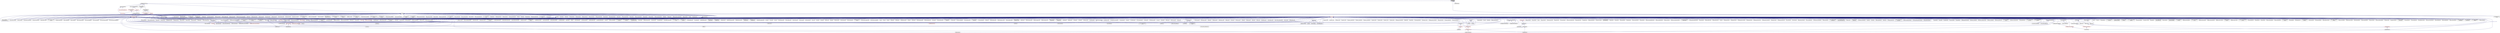 digraph "protect.hpp"
{
  edge [fontname="Helvetica",fontsize="10",labelfontname="Helvetica",labelfontsize="10"];
  node [fontname="Helvetica",fontsize="10",shape=record];
  Node19 [label="protect.hpp",height=0.2,width=0.4,color="black", fillcolor="grey75", style="filled", fontcolor="black"];
  Node19 -> Node20 [dir="back",color="midnightblue",fontsize="10",style="solid",fontname="Helvetica"];
  Node20 [label="packaged_action.hpp",height=0.2,width=0.4,color="black", fillcolor="white", style="filled",URL="$dd/d59/packaged__action_8hpp.html"];
  Node20 -> Node21 [dir="back",color="midnightblue",fontsize="10",style="solid",fontname="Helvetica"];
  Node21 [label="lcos.hpp",height=0.2,width=0.4,color="black", fillcolor="white", style="filled",URL="$d5/deb/lcos_8hpp.html"];
  Node21 -> Node22 [dir="back",color="midnightblue",fontsize="10",style="solid",fontname="Helvetica"];
  Node22 [label="allgather_and_gate.cpp",height=0.2,width=0.4,color="black", fillcolor="white", style="filled",URL="$d1/d56/allgather__and__gate_8cpp.html"];
  Node21 -> Node23 [dir="back",color="midnightblue",fontsize="10",style="solid",fontname="Helvetica"];
  Node23 [label="apex_balance.cpp",height=0.2,width=0.4,color="black", fillcolor="white", style="filled",URL="$d4/d8e/apex__balance_8cpp.html"];
  Node21 -> Node24 [dir="back",color="midnightblue",fontsize="10",style="solid",fontname="Helvetica"];
  Node24 [label="apex_policy_engine\l_active_thread_count.cpp",height=0.2,width=0.4,color="black", fillcolor="white", style="filled",URL="$d5/d01/apex__policy__engine__active__thread__count_8cpp.html"];
  Node21 -> Node25 [dir="back",color="midnightblue",fontsize="10",style="solid",fontname="Helvetica"];
  Node25 [label="apex_policy_engine\l_events.cpp",height=0.2,width=0.4,color="black", fillcolor="white", style="filled",URL="$df/d0f/apex__policy__engine__events_8cpp.html"];
  Node21 -> Node26 [dir="back",color="midnightblue",fontsize="10",style="solid",fontname="Helvetica"];
  Node26 [label="apex_policy_engine\l_periodic.cpp",height=0.2,width=0.4,color="black", fillcolor="white", style="filled",URL="$d5/d7b/apex__policy__engine__periodic_8cpp.html"];
  Node21 -> Node27 [dir="back",color="midnightblue",fontsize="10",style="solid",fontname="Helvetica"];
  Node27 [label="heartbeat.cpp",height=0.2,width=0.4,color="black", fillcolor="white", style="filled",URL="$d8/d98/heartbeat_8cpp.html"];
  Node21 -> Node28 [dir="back",color="midnightblue",fontsize="10",style="solid",fontname="Helvetica"];
  Node28 [label="hello_world_component.hpp",height=0.2,width=0.4,color="black", fillcolor="white", style="filled",URL="$df/df0/hello__world__component_8hpp.html"];
  Node28 -> Node29 [dir="back",color="midnightblue",fontsize="10",style="solid",fontname="Helvetica"];
  Node29 [label="hello_world_client.cpp",height=0.2,width=0.4,color="black", fillcolor="white", style="filled",URL="$d5/da6/hello__world__client_8cpp.html"];
  Node28 -> Node30 [dir="back",color="midnightblue",fontsize="10",style="solid",fontname="Helvetica"];
  Node30 [label="hello_world_component.cpp",height=0.2,width=0.4,color="black", fillcolor="white", style="filled",URL="$d8/daa/hello__world__component_8cpp.html"];
  Node21 -> Node31 [dir="back",color="midnightblue",fontsize="10",style="solid",fontname="Helvetica"];
  Node31 [label="row.hpp",height=0.2,width=0.4,color="black", fillcolor="white", style="filled",URL="$dc/d69/row_8hpp.html"];
  Node31 -> Node32 [dir="back",color="midnightblue",fontsize="10",style="solid",fontname="Helvetica"];
  Node32 [label="grid.hpp",height=0.2,width=0.4,color="red", fillcolor="white", style="filled",URL="$dc/d8a/grid_8hpp.html"];
  Node32 -> Node33 [dir="back",color="midnightblue",fontsize="10",style="solid",fontname="Helvetica"];
  Node33 [label="jacobi.cpp",height=0.2,width=0.4,color="black", fillcolor="white", style="filled",URL="$d2/d27/jacobi_8cpp.html"];
  Node32 -> Node34 [dir="back",color="midnightblue",fontsize="10",style="solid",fontname="Helvetica"];
  Node34 [label="solver.hpp",height=0.2,width=0.4,color="red", fillcolor="white", style="filled",URL="$db/d9a/server_2solver_8hpp.html"];
  Node34 -> Node36 [dir="back",color="midnightblue",fontsize="10",style="solid",fontname="Helvetica"];
  Node36 [label="solver.cpp",height=0.2,width=0.4,color="black", fillcolor="white", style="filled",URL="$d6/d94/solver_8cpp.html"];
  Node32 -> Node37 [dir="back",color="midnightblue",fontsize="10",style="solid",fontname="Helvetica"];
  Node37 [label="grid.cpp",height=0.2,width=0.4,color="black", fillcolor="white", style="filled",URL="$d6/d1b/jacobi__component_2grid_8cpp.html"];
  Node31 -> Node38 [dir="back",color="midnightblue",fontsize="10",style="solid",fontname="Helvetica"];
  Node38 [label="stencil_iterator.hpp",height=0.2,width=0.4,color="black", fillcolor="white", style="filled",URL="$dc/d5c/server_2stencil__iterator_8hpp.html"];
  Node38 -> Node34 [dir="back",color="midnightblue",fontsize="10",style="solid",fontname="Helvetica"];
  Node38 -> Node39 [dir="back",color="midnightblue",fontsize="10",style="solid",fontname="Helvetica"];
  Node39 [label="stencil_iterator.cpp",height=0.2,width=0.4,color="black", fillcolor="white", style="filled",URL="$d6/de1/server_2stencil__iterator_8cpp.html"];
  Node38 -> Node40 [dir="back",color="midnightblue",fontsize="10",style="solid",fontname="Helvetica"];
  Node40 [label="stencil_iterator.cpp",height=0.2,width=0.4,color="black", fillcolor="white", style="filled",URL="$d7/d71/stencil__iterator_8cpp.html"];
  Node31 -> Node37 [dir="back",color="midnightblue",fontsize="10",style="solid",fontname="Helvetica"];
  Node21 -> Node41 [dir="back",color="midnightblue",fontsize="10",style="solid",fontname="Helvetica"];
  Node41 [label="stencil_iterator.hpp",height=0.2,width=0.4,color="black", fillcolor="white", style="filled",URL="$d4/dc8/stencil__iterator_8hpp.html"];
  Node41 -> Node34 [dir="back",color="midnightblue",fontsize="10",style="solid",fontname="Helvetica"];
  Node41 -> Node38 [dir="back",color="midnightblue",fontsize="10",style="solid",fontname="Helvetica"];
  Node41 -> Node40 [dir="back",color="midnightblue",fontsize="10",style="solid",fontname="Helvetica"];
  Node21 -> Node38 [dir="back",color="midnightblue",fontsize="10",style="solid",fontname="Helvetica"];
  Node21 -> Node42 [dir="back",color="midnightblue",fontsize="10",style="solid",fontname="Helvetica"];
  Node42 [label="jacobi_hpx.cpp",height=0.2,width=0.4,color="black", fillcolor="white", style="filled",URL="$d8/d72/jacobi__hpx_8cpp.html"];
  Node21 -> Node43 [dir="back",color="midnightblue",fontsize="10",style="solid",fontname="Helvetica"];
  Node43 [label="jacobi_nonuniform_hpx.cpp",height=0.2,width=0.4,color="black", fillcolor="white", style="filled",URL="$de/d56/jacobi__nonuniform__hpx_8cpp.html"];
  Node21 -> Node44 [dir="back",color="midnightblue",fontsize="10",style="solid",fontname="Helvetica"];
  Node44 [label="enumerate_threads.cpp",height=0.2,width=0.4,color="black", fillcolor="white", style="filled",URL="$d3/dd4/enumerate__threads_8cpp.html"];
  Node21 -> Node45 [dir="back",color="midnightblue",fontsize="10",style="solid",fontname="Helvetica"];
  Node45 [label="fibonacci_await.cpp",height=0.2,width=0.4,color="black", fillcolor="white", style="filled",URL="$dc/d1c/fibonacci__await_8cpp.html"];
  Node21 -> Node46 [dir="back",color="midnightblue",fontsize="10",style="solid",fontname="Helvetica"];
  Node46 [label="fibonacci_dataflow.cpp",height=0.2,width=0.4,color="black", fillcolor="white", style="filled",URL="$df/d3d/fibonacci__dataflow_8cpp.html"];
  Node21 -> Node47 [dir="back",color="midnightblue",fontsize="10",style="solid",fontname="Helvetica"];
  Node47 [label="fibonacci_futures.cpp",height=0.2,width=0.4,color="black", fillcolor="white", style="filled",URL="$d6/de3/fibonacci__futures_8cpp.html"];
  Node21 -> Node48 [dir="back",color="midnightblue",fontsize="10",style="solid",fontname="Helvetica"];
  Node48 [label="fibonacci_futures_distributed.cpp",height=0.2,width=0.4,color="black", fillcolor="white", style="filled",URL="$d1/dc9/fibonacci__futures__distributed_8cpp.html"];
  Node21 -> Node49 [dir="back",color="midnightblue",fontsize="10",style="solid",fontname="Helvetica"];
  Node49 [label="fractals.cpp",height=0.2,width=0.4,color="black", fillcolor="white", style="filled",URL="$d8/d58/fractals_8cpp.html"];
  Node21 -> Node50 [dir="back",color="midnightblue",fontsize="10",style="solid",fontname="Helvetica"];
  Node50 [label="fractals_executor.cpp",height=0.2,width=0.4,color="black", fillcolor="white", style="filled",URL="$d9/da9/fractals__executor_8cpp.html"];
  Node21 -> Node51 [dir="back",color="midnightblue",fontsize="10",style="solid",fontname="Helvetica"];
  Node51 [label="fractals_struct.cpp",height=0.2,width=0.4,color="black", fillcolor="white", style="filled",URL="$d8/d2f/fractals__struct_8cpp.html"];
  Node21 -> Node52 [dir="back",color="midnightblue",fontsize="10",style="solid",fontname="Helvetica"];
  Node52 [label="hello_world.cpp",height=0.2,width=0.4,color="black", fillcolor="white", style="filled",URL="$d0/d67/hello__world_8cpp.html"];
  Node21 -> Node53 [dir="back",color="midnightblue",fontsize="10",style="solid",fontname="Helvetica"];
  Node53 [label="latch_local.cpp",height=0.2,width=0.4,color="black", fillcolor="white", style="filled",URL="$dd/dd3/latch__local_8cpp.html"];
  Node21 -> Node54 [dir="back",color="midnightblue",fontsize="10",style="solid",fontname="Helvetica"];
  Node54 [label="latch_remote.cpp",height=0.2,width=0.4,color="black", fillcolor="white", style="filled",URL="$df/d59/latch__remote_8cpp.html"];
  Node21 -> Node55 [dir="back",color="midnightblue",fontsize="10",style="solid",fontname="Helvetica"];
  Node55 [label="local_channel.cpp",height=0.2,width=0.4,color="black", fillcolor="white", style="filled",URL="$d0/d3e/local__channel_8cpp.html"];
  Node21 -> Node56 [dir="back",color="midnightblue",fontsize="10",style="solid",fontname="Helvetica"];
  Node56 [label="pingpong.cpp",height=0.2,width=0.4,color="black", fillcolor="white", style="filled",URL="$dd/d4d/pingpong_8cpp.html"];
  Node21 -> Node57 [dir="back",color="midnightblue",fontsize="10",style="solid",fontname="Helvetica"];
  Node57 [label="shared_mutex.cpp",height=0.2,width=0.4,color="black", fillcolor="white", style="filled",URL="$da/d0b/shared__mutex_8cpp.html"];
  Node21 -> Node58 [dir="back",color="midnightblue",fontsize="10",style="solid",fontname="Helvetica"];
  Node58 [label="wait_composition.cpp",height=0.2,width=0.4,color="black", fillcolor="white", style="filled",URL="$d6/d13/wait__composition_8cpp.html"];
  Node21 -> Node59 [dir="back",color="midnightblue",fontsize="10",style="solid",fontname="Helvetica"];
  Node59 [label="sheneos_compare.cpp",height=0.2,width=0.4,color="black", fillcolor="white", style="filled",URL="$dc/d11/sheneos__compare_8cpp.html"];
  Node21 -> Node60 [dir="back",color="midnightblue",fontsize="10",style="solid",fontname="Helvetica"];
  Node60 [label="spell_check_file.cpp",height=0.2,width=0.4,color="black", fillcolor="white", style="filled",URL="$df/df7/spell__check__file_8cpp.html"];
  Node21 -> Node61 [dir="back",color="midnightblue",fontsize="10",style="solid",fontname="Helvetica"];
  Node61 [label="spell_check_simple.cpp",height=0.2,width=0.4,color="black", fillcolor="white", style="filled",URL="$dd/d54/spell__check__simple_8cpp.html"];
  Node21 -> Node62 [dir="back",color="midnightblue",fontsize="10",style="solid",fontname="Helvetica"];
  Node62 [label="simple_central_tuplespace\l_client.cpp",height=0.2,width=0.4,color="black", fillcolor="white", style="filled",URL="$d1/d7b/simple__central__tuplespace__client_8cpp.html"];
  Node21 -> Node63 [dir="back",color="midnightblue",fontsize="10",style="solid",fontname="Helvetica"];
  Node63 [label="hpx.hpp",height=0.2,width=0.4,color="red", fillcolor="white", style="filled",URL="$d0/daa/hpx_8hpp.html"];
  Node63 -> Node64 [dir="back",color="midnightblue",fontsize="10",style="solid",fontname="Helvetica"];
  Node64 [label="1d_stencil_1.cpp",height=0.2,width=0.4,color="black", fillcolor="white", style="filled",URL="$d2/db1/1d__stencil__1_8cpp.html"];
  Node63 -> Node65 [dir="back",color="midnightblue",fontsize="10",style="solid",fontname="Helvetica"];
  Node65 [label="1d_stencil_2.cpp",height=0.2,width=0.4,color="black", fillcolor="white", style="filled",URL="$d3/dd1/1d__stencil__2_8cpp.html"];
  Node63 -> Node66 [dir="back",color="midnightblue",fontsize="10",style="solid",fontname="Helvetica"];
  Node66 [label="1d_stencil_3.cpp",height=0.2,width=0.4,color="black", fillcolor="white", style="filled",URL="$db/d19/1d__stencil__3_8cpp.html"];
  Node63 -> Node67 [dir="back",color="midnightblue",fontsize="10",style="solid",fontname="Helvetica"];
  Node67 [label="1d_stencil_4.cpp",height=0.2,width=0.4,color="black", fillcolor="white", style="filled",URL="$d1/d7d/1d__stencil__4_8cpp.html"];
  Node63 -> Node68 [dir="back",color="midnightblue",fontsize="10",style="solid",fontname="Helvetica"];
  Node68 [label="1d_stencil_4_parallel.cpp",height=0.2,width=0.4,color="black", fillcolor="white", style="filled",URL="$d6/d05/1d__stencil__4__parallel_8cpp.html"];
  Node63 -> Node69 [dir="back",color="midnightblue",fontsize="10",style="solid",fontname="Helvetica"];
  Node69 [label="1d_stencil_4_repart.cpp",height=0.2,width=0.4,color="black", fillcolor="white", style="filled",URL="$d0/d6b/1d__stencil__4__repart_8cpp.html"];
  Node63 -> Node70 [dir="back",color="midnightblue",fontsize="10",style="solid",fontname="Helvetica"];
  Node70 [label="1d_stencil_4_throttle.cpp",height=0.2,width=0.4,color="black", fillcolor="white", style="filled",URL="$d6/de5/1d__stencil__4__throttle_8cpp.html"];
  Node63 -> Node71 [dir="back",color="midnightblue",fontsize="10",style="solid",fontname="Helvetica"];
  Node71 [label="1d_stencil_5.cpp",height=0.2,width=0.4,color="black", fillcolor="white", style="filled",URL="$d7/d2a/1d__stencil__5_8cpp.html"];
  Node63 -> Node72 [dir="back",color="midnightblue",fontsize="10",style="solid",fontname="Helvetica"];
  Node72 [label="1d_stencil_6.cpp",height=0.2,width=0.4,color="black", fillcolor="white", style="filled",URL="$db/de7/1d__stencil__6_8cpp.html"];
  Node63 -> Node73 [dir="back",color="midnightblue",fontsize="10",style="solid",fontname="Helvetica"];
  Node73 [label="1d_stencil_7.cpp",height=0.2,width=0.4,color="black", fillcolor="white", style="filled",URL="$d4/d5a/1d__stencil__7_8cpp.html"];
  Node63 -> Node74 [dir="back",color="midnightblue",fontsize="10",style="solid",fontname="Helvetica"];
  Node74 [label="1d_stencil_8.cpp",height=0.2,width=0.4,color="black", fillcolor="white", style="filled",URL="$df/de0/1d__stencil__8_8cpp.html"];
  Node63 -> Node75 [dir="back",color="midnightblue",fontsize="10",style="solid",fontname="Helvetica"];
  Node75 [label="accumulator.cpp",height=0.2,width=0.4,color="black", fillcolor="white", style="filled",URL="$d1/d81/accumulator_8cpp.html"];
  Node63 -> Node76 [dir="back",color="midnightblue",fontsize="10",style="solid",fontname="Helvetica"];
  Node76 [label="accumulator.hpp",height=0.2,width=0.4,color="red", fillcolor="white", style="filled",URL="$d4/d9d/server_2accumulator_8hpp.html"];
  Node76 -> Node75 [dir="back",color="midnightblue",fontsize="10",style="solid",fontname="Helvetica"];
  Node63 -> Node79 [dir="back",color="midnightblue",fontsize="10",style="solid",fontname="Helvetica"];
  Node79 [label="template_function_accumulator.hpp",height=0.2,width=0.4,color="black", fillcolor="white", style="filled",URL="$d7/da6/server_2template__function__accumulator_8hpp.html"];
  Node79 -> Node80 [dir="back",color="midnightblue",fontsize="10",style="solid",fontname="Helvetica"];
  Node80 [label="template_function_accumulator.cpp",height=0.2,width=0.4,color="black", fillcolor="white", style="filled",URL="$d5/d02/template__function__accumulator_8cpp.html"];
  Node79 -> Node81 [dir="back",color="midnightblue",fontsize="10",style="solid",fontname="Helvetica"];
  Node81 [label="template_function_accumulator.hpp",height=0.2,width=0.4,color="red", fillcolor="white", style="filled",URL="$d3/de9/template__function__accumulator_8hpp.html"];
  Node63 -> Node83 [dir="back",color="midnightblue",fontsize="10",style="solid",fontname="Helvetica"];
  Node83 [label="template_accumulator.cpp",height=0.2,width=0.4,color="black", fillcolor="white", style="filled",URL="$d0/d4a/template__accumulator_8cpp.html"];
  Node63 -> Node80 [dir="back",color="midnightblue",fontsize="10",style="solid",fontname="Helvetica"];
  Node63 -> Node81 [dir="back",color="midnightblue",fontsize="10",style="solid",fontname="Helvetica"];
  Node63 -> Node84 [dir="back",color="midnightblue",fontsize="10",style="solid",fontname="Helvetica"];
  Node84 [label="allgather_module.cpp",height=0.2,width=0.4,color="black", fillcolor="white", style="filled",URL="$df/de4/allgather__module_8cpp.html"];
  Node63 -> Node85 [dir="back",color="midnightblue",fontsize="10",style="solid",fontname="Helvetica"];
  Node85 [label="allgather.cpp",height=0.2,width=0.4,color="black", fillcolor="white", style="filled",URL="$d7/d06/allgather_8cpp.html"];
  Node63 -> Node22 [dir="back",color="midnightblue",fontsize="10",style="solid",fontname="Helvetica"];
  Node63 -> Node86 [dir="back",color="midnightblue",fontsize="10",style="solid",fontname="Helvetica"];
  Node86 [label="ag_client.cpp",height=0.2,width=0.4,color="black", fillcolor="white", style="filled",URL="$d4/d5d/ag__client_8cpp.html"];
  Node63 -> Node87 [dir="back",color="midnightblue",fontsize="10",style="solid",fontname="Helvetica"];
  Node87 [label="hpx_thread_phase.cpp",height=0.2,width=0.4,color="black", fillcolor="white", style="filled",URL="$d5/dca/hpx__thread__phase_8cpp.html"];
  Node63 -> Node88 [dir="back",color="midnightblue",fontsize="10",style="solid",fontname="Helvetica"];
  Node88 [label="os_thread_num.cpp",height=0.2,width=0.4,color="black", fillcolor="white", style="filled",URL="$d2/dfb/os__thread__num_8cpp.html"];
  Node63 -> Node89 [dir="back",color="midnightblue",fontsize="10",style="solid",fontname="Helvetica"];
  Node89 [label="cancelable_action.cpp",height=0.2,width=0.4,color="black", fillcolor="white", style="filled",URL="$d5/d0c/cancelable__action_8cpp.html"];
  Node63 -> Node90 [dir="back",color="midnightblue",fontsize="10",style="solid",fontname="Helvetica"];
  Node90 [label="cancelable_action.hpp",height=0.2,width=0.4,color="black", fillcolor="white", style="filled",URL="$d5/d4d/server_2cancelable__action_8hpp.html"];
  Node90 -> Node89 [dir="back",color="midnightblue",fontsize="10",style="solid",fontname="Helvetica"];
  Node90 -> Node91 [dir="back",color="midnightblue",fontsize="10",style="solid",fontname="Helvetica"];
  Node91 [label="cancelable_action.hpp",height=0.2,width=0.4,color="red", fillcolor="white", style="filled",URL="$d0/da3/stubs_2cancelable__action_8hpp.html"];
  Node63 -> Node91 [dir="back",color="midnightblue",fontsize="10",style="solid",fontname="Helvetica"];
  Node63 -> Node93 [dir="back",color="midnightblue",fontsize="10",style="solid",fontname="Helvetica"];
  Node93 [label="cancelable_action_client.cpp",height=0.2,width=0.4,color="black", fillcolor="white", style="filled",URL="$d1/db8/cancelable__action__client_8cpp.html"];
  Node63 -> Node94 [dir="back",color="midnightblue",fontsize="10",style="solid",fontname="Helvetica"];
  Node94 [label="cublas_matmul.cpp",height=0.2,width=0.4,color="black", fillcolor="white", style="filled",URL="$dd/d84/cublas__matmul_8cpp.html"];
  Node63 -> Node95 [dir="back",color="midnightblue",fontsize="10",style="solid",fontname="Helvetica"];
  Node95 [label="win_perf_counters.cpp",height=0.2,width=0.4,color="black", fillcolor="white", style="filled",URL="$d8/d11/win__perf__counters_8cpp.html"];
  Node63 -> Node96 [dir="back",color="midnightblue",fontsize="10",style="solid",fontname="Helvetica"];
  Node96 [label="win_perf_counters.hpp",height=0.2,width=0.4,color="black", fillcolor="white", style="filled",URL="$d5/da7/win__perf__counters_8hpp.html"];
  Node63 -> Node28 [dir="back",color="midnightblue",fontsize="10",style="solid",fontname="Helvetica"];
  Node63 -> Node97 [dir="back",color="midnightblue",fontsize="10",style="solid",fontname="Helvetica"];
  Node97 [label="interpolate1d.cpp",height=0.2,width=0.4,color="black", fillcolor="white", style="filled",URL="$d0/d05/interpolate1d_8cpp.html"];
  Node63 -> Node98 [dir="back",color="midnightblue",fontsize="10",style="solid",fontname="Helvetica"];
  Node98 [label="partition.hpp",height=0.2,width=0.4,color="black", fillcolor="white", style="filled",URL="$d0/d7a/examples_2interpolate1d_2interpolate1d_2partition_8hpp.html"];
  Node98 -> Node97 [dir="back",color="midnightblue",fontsize="10",style="solid",fontname="Helvetica"];
  Node98 -> Node99 [dir="back",color="midnightblue",fontsize="10",style="solid",fontname="Helvetica"];
  Node99 [label="interpolate1d.hpp",height=0.2,width=0.4,color="red", fillcolor="white", style="filled",URL="$d4/dc7/interpolate1d_8hpp.html"];
  Node99 -> Node97 [dir="back",color="midnightblue",fontsize="10",style="solid",fontname="Helvetica"];
  Node63 -> Node101 [dir="back",color="midnightblue",fontsize="10",style="solid",fontname="Helvetica"];
  Node101 [label="partition.hpp",height=0.2,width=0.4,color="black", fillcolor="white", style="filled",URL="$d0/dff/examples_2interpolate1d_2interpolate1d_2server_2partition_8hpp.html"];
  Node101 -> Node98 [dir="back",color="midnightblue",fontsize="10",style="solid",fontname="Helvetica"];
  Node101 -> Node102 [dir="back",color="midnightblue",fontsize="10",style="solid",fontname="Helvetica"];
  Node102 [label="partition.cpp",height=0.2,width=0.4,color="black", fillcolor="white", style="filled",URL="$d0/d4f/examples_2interpolate1d_2interpolate1d_2server_2partition_8cpp.html"];
  Node63 -> Node99 [dir="back",color="midnightblue",fontsize="10",style="solid",fontname="Helvetica"];
  Node63 -> Node103 [dir="back",color="midnightblue",fontsize="10",style="solid",fontname="Helvetica"];
  Node103 [label="read_values.cpp",height=0.2,width=0.4,color="black", fillcolor="white", style="filled",URL="$d0/d8c/interpolate1d_2interpolate1d_2read__values_8cpp.html"];
  Node63 -> Node102 [dir="back",color="midnightblue",fontsize="10",style="solid",fontname="Helvetica"];
  Node63 -> Node33 [dir="back",color="midnightblue",fontsize="10",style="solid",fontname="Helvetica"];
  Node63 -> Node37 [dir="back",color="midnightblue",fontsize="10",style="solid",fontname="Helvetica"];
  Node63 -> Node104 [dir="back",color="midnightblue",fontsize="10",style="solid",fontname="Helvetica"];
  Node104 [label="row.cpp",height=0.2,width=0.4,color="black", fillcolor="white", style="filled",URL="$d3/d86/server_2row_8cpp.html"];
  Node63 -> Node36 [dir="back",color="midnightblue",fontsize="10",style="solid",fontname="Helvetica"];
  Node63 -> Node39 [dir="back",color="midnightblue",fontsize="10",style="solid",fontname="Helvetica"];
  Node63 -> Node40 [dir="back",color="midnightblue",fontsize="10",style="solid",fontname="Helvetica"];
  Node63 -> Node105 [dir="back",color="midnightblue",fontsize="10",style="solid",fontname="Helvetica"];
  Node105 [label="jacobi.cpp",height=0.2,width=0.4,color="black", fillcolor="white", style="filled",URL="$d3/d44/smp_2jacobi_8cpp.html"];
  Node63 -> Node42 [dir="back",color="midnightblue",fontsize="10",style="solid",fontname="Helvetica"];
  Node63 -> Node106 [dir="back",color="midnightblue",fontsize="10",style="solid",fontname="Helvetica"];
  Node106 [label="jacobi_nonuniform.cpp",height=0.2,width=0.4,color="black", fillcolor="white", style="filled",URL="$dd/ddc/jacobi__nonuniform_8cpp.html"];
  Node63 -> Node43 [dir="back",color="midnightblue",fontsize="10",style="solid",fontname="Helvetica"];
  Node63 -> Node107 [dir="back",color="midnightblue",fontsize="10",style="solid",fontname="Helvetica"];
  Node107 [label="nqueen.cpp",height=0.2,width=0.4,color="black", fillcolor="white", style="filled",URL="$db/dca/nqueen_8cpp.html"];
  Node63 -> Node108 [dir="back",color="midnightblue",fontsize="10",style="solid",fontname="Helvetica"];
  Node108 [label="nqueen.hpp",height=0.2,width=0.4,color="red", fillcolor="white", style="filled",URL="$de/d58/server_2nqueen_8hpp.html"];
  Node108 -> Node107 [dir="back",color="midnightblue",fontsize="10",style="solid",fontname="Helvetica"];
  Node63 -> Node111 [dir="back",color="midnightblue",fontsize="10",style="solid",fontname="Helvetica"];
  Node111 [label="nqueen_client.cpp",height=0.2,width=0.4,color="black", fillcolor="white", style="filled",URL="$d3/d5e/nqueen__client_8cpp.html"];
  Node63 -> Node112 [dir="back",color="midnightblue",fontsize="10",style="solid",fontname="Helvetica"];
  Node112 [label="sine.cpp",height=0.2,width=0.4,color="black", fillcolor="white", style="filled",URL="$d3/d0d/server_2sine_8cpp.html"];
  Node63 -> Node113 [dir="back",color="midnightblue",fontsize="10",style="solid",fontname="Helvetica"];
  Node113 [label="sine.hpp",height=0.2,width=0.4,color="black", fillcolor="white", style="filled",URL="$d8/dac/sine_8hpp.html"];
  Node113 -> Node112 [dir="back",color="midnightblue",fontsize="10",style="solid",fontname="Helvetica"];
  Node113 -> Node114 [dir="back",color="midnightblue",fontsize="10",style="solid",fontname="Helvetica"];
  Node114 [label="sine.cpp",height=0.2,width=0.4,color="black", fillcolor="white", style="filled",URL="$d5/dd8/sine_8cpp.html"];
  Node63 -> Node114 [dir="back",color="midnightblue",fontsize="10",style="solid",fontname="Helvetica"];
  Node63 -> Node115 [dir="back",color="midnightblue",fontsize="10",style="solid",fontname="Helvetica"];
  Node115 [label="sine_client.cpp",height=0.2,width=0.4,color="black", fillcolor="white", style="filled",URL="$db/d62/sine__client_8cpp.html"];
  Node63 -> Node116 [dir="back",color="midnightblue",fontsize="10",style="solid",fontname="Helvetica"];
  Node116 [label="qt.cpp",height=0.2,width=0.4,color="black", fillcolor="white", style="filled",URL="$df/d90/qt_8cpp.html"];
  Node63 -> Node117 [dir="back",color="midnightblue",fontsize="10",style="solid",fontname="Helvetica"];
  Node117 [label="queue_client.cpp",height=0.2,width=0.4,color="black", fillcolor="white", style="filled",URL="$d7/d96/queue__client_8cpp.html"];
  Node63 -> Node118 [dir="back",color="midnightblue",fontsize="10",style="solid",fontname="Helvetica"];
  Node118 [label="customize_async.cpp",height=0.2,width=0.4,color="black", fillcolor="white", style="filled",URL="$d0/d82/customize__async_8cpp.html"];
  Node63 -> Node119 [dir="back",color="midnightblue",fontsize="10",style="solid",fontname="Helvetica"];
  Node119 [label="data_actions.cpp",height=0.2,width=0.4,color="black", fillcolor="white", style="filled",URL="$dc/d68/data__actions_8cpp.html"];
  Node63 -> Node120 [dir="back",color="midnightblue",fontsize="10",style="solid",fontname="Helvetica"];
  Node120 [label="error_handling.cpp",height=0.2,width=0.4,color="black", fillcolor="white", style="filled",URL="$d9/d96/error__handling_8cpp.html"];
  Node63 -> Node121 [dir="back",color="midnightblue",fontsize="10",style="solid",fontname="Helvetica"];
  Node121 [label="event_synchronization.cpp",height=0.2,width=0.4,color="black", fillcolor="white", style="filled",URL="$d0/d35/event__synchronization_8cpp.html"];
  Node63 -> Node122 [dir="back",color="midnightblue",fontsize="10",style="solid",fontname="Helvetica"];
  Node122 [label="factorial.cpp",height=0.2,width=0.4,color="black", fillcolor="white", style="filled",URL="$d9/d00/factorial_8cpp.html"];
  Node63 -> Node123 [dir="back",color="midnightblue",fontsize="10",style="solid",fontname="Helvetica"];
  Node123 [label="file_serialization.cpp",height=0.2,width=0.4,color="black", fillcolor="white", style="filled",URL="$de/d58/file__serialization_8cpp.html"];
  Node63 -> Node124 [dir="back",color="midnightblue",fontsize="10",style="solid",fontname="Helvetica"];
  Node124 [label="init_globally.cpp",height=0.2,width=0.4,color="black", fillcolor="white", style="filled",URL="$d6/dad/init__globally_8cpp.html"];
  Node63 -> Node125 [dir="back",color="midnightblue",fontsize="10",style="solid",fontname="Helvetica"];
  Node125 [label="interest_calculator.cpp",height=0.2,width=0.4,color="black", fillcolor="white", style="filled",URL="$d2/d86/interest__calculator_8cpp.html"];
  Node63 -> Node126 [dir="back",color="midnightblue",fontsize="10",style="solid",fontname="Helvetica"];
  Node126 [label="non_atomic_rma.cpp",height=0.2,width=0.4,color="black", fillcolor="white", style="filled",URL="$d7/d8b/non__atomic__rma_8cpp.html"];
  Node63 -> Node127 [dir="back",color="midnightblue",fontsize="10",style="solid",fontname="Helvetica"];
  Node127 [label="partitioned_vector\l_spmd_foreach.cpp",height=0.2,width=0.4,color="black", fillcolor="white", style="filled",URL="$db/d7c/partitioned__vector__spmd__foreach_8cpp.html"];
  Node63 -> Node128 [dir="back",color="midnightblue",fontsize="10",style="solid",fontname="Helvetica"];
  Node128 [label="pipeline1.cpp",height=0.2,width=0.4,color="black", fillcolor="white", style="filled",URL="$d5/d77/pipeline1_8cpp.html"];
  Node63 -> Node129 [dir="back",color="midnightblue",fontsize="10",style="solid",fontname="Helvetica"];
  Node129 [label="quicksort.cpp",height=0.2,width=0.4,color="black", fillcolor="white", style="filled",URL="$d3/d1e/quicksort_8cpp.html"];
  Node63 -> Node130 [dir="back",color="midnightblue",fontsize="10",style="solid",fontname="Helvetica"];
  Node130 [label="receive_buffer.cpp",height=0.2,width=0.4,color="black", fillcolor="white", style="filled",URL="$d7/d10/receive__buffer_8cpp.html"];
  Node63 -> Node131 [dir="back",color="midnightblue",fontsize="10",style="solid",fontname="Helvetica"];
  Node131 [label="safe_object.cpp",height=0.2,width=0.4,color="black", fillcolor="white", style="filled",URL="$dd/d52/safe__object_8cpp.html"];
  Node63 -> Node132 [dir="back",color="midnightblue",fontsize="10",style="solid",fontname="Helvetica"];
  Node132 [label="sort_by_key_demo.cpp",height=0.2,width=0.4,color="black", fillcolor="white", style="filled",URL="$da/d20/sort__by__key__demo_8cpp.html"];
  Node63 -> Node133 [dir="back",color="midnightblue",fontsize="10",style="solid",fontname="Helvetica"];
  Node133 [label="timed_wake.cpp",height=0.2,width=0.4,color="black", fillcolor="white", style="filled",URL="$d8/df9/timed__wake_8cpp.html"];
  Node63 -> Node134 [dir="back",color="midnightblue",fontsize="10",style="solid",fontname="Helvetica"];
  Node134 [label="vector_counting_dotproduct.cpp",height=0.2,width=0.4,color="black", fillcolor="white", style="filled",URL="$df/de9/vector__counting__dotproduct_8cpp.html"];
  Node63 -> Node135 [dir="back",color="midnightblue",fontsize="10",style="solid",fontname="Helvetica"];
  Node135 [label="vector_zip_dotproduct.cpp",height=0.2,width=0.4,color="black", fillcolor="white", style="filled",URL="$dc/d18/vector__zip__dotproduct_8cpp.html"];
  Node63 -> Node136 [dir="back",color="midnightblue",fontsize="10",style="solid",fontname="Helvetica"];
  Node136 [label="zerocopy_rdma.cpp",height=0.2,width=0.4,color="black", fillcolor="white", style="filled",URL="$d1/dad/zerocopy__rdma_8cpp.html"];
  Node63 -> Node137 [dir="back",color="midnightblue",fontsize="10",style="solid",fontname="Helvetica"];
  Node137 [label="random_mem_access.cpp",height=0.2,width=0.4,color="black", fillcolor="white", style="filled",URL="$d1/d51/random__mem__access_8cpp.html"];
  Node63 -> Node138 [dir="back",color="midnightblue",fontsize="10",style="solid",fontname="Helvetica"];
  Node138 [label="random_mem_access.hpp",height=0.2,width=0.4,color="red", fillcolor="white", style="filled",URL="$d0/d19/server_2random__mem__access_8hpp.html"];
  Node138 -> Node137 [dir="back",color="midnightblue",fontsize="10",style="solid",fontname="Helvetica"];
  Node63 -> Node141 [dir="back",color="midnightblue",fontsize="10",style="solid",fontname="Helvetica"];
  Node141 [label="random_mem_access_client.cpp",height=0.2,width=0.4,color="black", fillcolor="white", style="filled",URL="$df/d1b/random__mem__access__client_8cpp.html"];
  Node63 -> Node142 [dir="back",color="midnightblue",fontsize="10",style="solid",fontname="Helvetica"];
  Node142 [label="oversubscribing_resource\l_partitioner.cpp",height=0.2,width=0.4,color="black", fillcolor="white", style="filled",URL="$dd/dee/oversubscribing__resource__partitioner_8cpp.html"];
  Node63 -> Node143 [dir="back",color="midnightblue",fontsize="10",style="solid",fontname="Helvetica"];
  Node143 [label="simple_resource_partitioner.cpp",height=0.2,width=0.4,color="black", fillcolor="white", style="filled",URL="$d5/df9/simple__resource__partitioner_8cpp.html"];
  Node63 -> Node144 [dir="back",color="midnightblue",fontsize="10",style="solid",fontname="Helvetica"];
  Node144 [label="dimension.hpp",height=0.2,width=0.4,color="red", fillcolor="white", style="filled",URL="$d6/d39/sheneos_2sheneos_2dimension_8hpp.html"];
  Node144 -> Node150 [dir="back",color="midnightblue",fontsize="10",style="solid",fontname="Helvetica"];
  Node150 [label="partition3d.hpp",height=0.2,width=0.4,color="black", fillcolor="white", style="filled",URL="$dd/dbf/server_2partition3d_8hpp.html"];
  Node150 -> Node151 [dir="back",color="midnightblue",fontsize="10",style="solid",fontname="Helvetica"];
  Node151 [label="partition3d.hpp",height=0.2,width=0.4,color="black", fillcolor="white", style="filled",URL="$d1/d50/partition3d_8hpp.html"];
  Node151 -> Node147 [dir="back",color="midnightblue",fontsize="10",style="solid",fontname="Helvetica"];
  Node147 [label="interpolator.cpp",height=0.2,width=0.4,color="black", fillcolor="white", style="filled",URL="$d5/d02/interpolator_8cpp.html"];
  Node151 -> Node152 [dir="back",color="midnightblue",fontsize="10",style="solid",fontname="Helvetica"];
  Node152 [label="interpolator.hpp",height=0.2,width=0.4,color="red", fillcolor="white", style="filled",URL="$dc/d3b/interpolator_8hpp.html"];
  Node152 -> Node147 [dir="back",color="midnightblue",fontsize="10",style="solid",fontname="Helvetica"];
  Node152 -> Node59 [dir="back",color="midnightblue",fontsize="10",style="solid",fontname="Helvetica"];
  Node152 -> Node154 [dir="back",color="midnightblue",fontsize="10",style="solid",fontname="Helvetica"];
  Node154 [label="sheneos_test.cpp",height=0.2,width=0.4,color="black", fillcolor="white", style="filled",URL="$d4/d6e/sheneos__test_8cpp.html"];
  Node150 -> Node149 [dir="back",color="midnightblue",fontsize="10",style="solid",fontname="Helvetica"];
  Node149 [label="partition3d.cpp",height=0.2,width=0.4,color="black", fillcolor="white", style="filled",URL="$de/d70/partition3d_8cpp.html"];
  Node63 -> Node147 [dir="back",color="midnightblue",fontsize="10",style="solid",fontname="Helvetica"];
  Node63 -> Node151 [dir="back",color="midnightblue",fontsize="10",style="solid",fontname="Helvetica"];
  Node63 -> Node150 [dir="back",color="midnightblue",fontsize="10",style="solid",fontname="Helvetica"];
  Node63 -> Node152 [dir="back",color="midnightblue",fontsize="10",style="solid",fontname="Helvetica"];
  Node63 -> Node155 [dir="back",color="midnightblue",fontsize="10",style="solid",fontname="Helvetica"];
  Node155 [label="configuration.hpp",height=0.2,width=0.4,color="red", fillcolor="white", style="filled",URL="$dc/d0a/configuration_8hpp.html"];
  Node155 -> Node152 [dir="back",color="midnightblue",fontsize="10",style="solid",fontname="Helvetica"];
  Node63 -> Node148 [dir="back",color="midnightblue",fontsize="10",style="solid",fontname="Helvetica"];
  Node148 [label="read_values.cpp",height=0.2,width=0.4,color="black", fillcolor="white", style="filled",URL="$d7/da4/sheneos_2sheneos_2read__values_8cpp.html"];
  Node63 -> Node149 [dir="back",color="midnightblue",fontsize="10",style="solid",fontname="Helvetica"];
  Node63 -> Node154 [dir="back",color="midnightblue",fontsize="10",style="solid",fontname="Helvetica"];
  Node63 -> Node157 [dir="back",color="midnightblue",fontsize="10",style="solid",fontname="Helvetica"];
  Node157 [label="startup_shutdown.cpp",height=0.2,width=0.4,color="black", fillcolor="white", style="filled",URL="$d3/dfc/server_2startup__shutdown_8cpp.html"];
  Node63 -> Node158 [dir="back",color="midnightblue",fontsize="10",style="solid",fontname="Helvetica"];
  Node158 [label="startup_shutdown.cpp",height=0.2,width=0.4,color="black", fillcolor="white", style="filled",URL="$d0/ddb/startup__shutdown_8cpp.html"];
  Node63 -> Node159 [dir="back",color="midnightblue",fontsize="10",style="solid",fontname="Helvetica"];
  Node159 [label="spin.cpp",height=0.2,width=0.4,color="black", fillcolor="white", style="filled",URL="$d7/df2/spin_8cpp.html"];
  Node63 -> Node160 [dir="back",color="midnightblue",fontsize="10",style="solid",fontname="Helvetica"];
  Node160 [label="throttle.cpp",height=0.2,width=0.4,color="black", fillcolor="white", style="filled",URL="$de/d56/server_2throttle_8cpp.html"];
  Node63 -> Node161 [dir="back",color="midnightblue",fontsize="10",style="solid",fontname="Helvetica"];
  Node161 [label="throttle.hpp",height=0.2,width=0.4,color="black", fillcolor="white", style="filled",URL="$db/dc9/server_2throttle_8hpp.html"];
  Node161 -> Node160 [dir="back",color="midnightblue",fontsize="10",style="solid",fontname="Helvetica"];
  Node161 -> Node162 [dir="back",color="midnightblue",fontsize="10",style="solid",fontname="Helvetica"];
  Node162 [label="throttle.hpp",height=0.2,width=0.4,color="black", fillcolor="white", style="filled",URL="$d5/dec/stubs_2throttle_8hpp.html"];
  Node162 -> Node163 [dir="back",color="midnightblue",fontsize="10",style="solid",fontname="Helvetica"];
  Node163 [label="throttle.hpp",height=0.2,width=0.4,color="red", fillcolor="white", style="filled",URL="$d2/d2e/throttle_8hpp.html"];
  Node163 -> Node164 [dir="back",color="midnightblue",fontsize="10",style="solid",fontname="Helvetica"];
  Node164 [label="throttle.cpp",height=0.2,width=0.4,color="black", fillcolor="white", style="filled",URL="$db/d02/throttle_8cpp.html"];
  Node63 -> Node162 [dir="back",color="midnightblue",fontsize="10",style="solid",fontname="Helvetica"];
  Node63 -> Node164 [dir="back",color="midnightblue",fontsize="10",style="solid",fontname="Helvetica"];
  Node63 -> Node163 [dir="back",color="midnightblue",fontsize="10",style="solid",fontname="Helvetica"];
  Node63 -> Node166 [dir="back",color="midnightblue",fontsize="10",style="solid",fontname="Helvetica"];
  Node166 [label="transpose_await.cpp",height=0.2,width=0.4,color="black", fillcolor="white", style="filled",URL="$de/d68/transpose__await_8cpp.html"];
  Node63 -> Node167 [dir="back",color="midnightblue",fontsize="10",style="solid",fontname="Helvetica"];
  Node167 [label="transpose_block.cpp",height=0.2,width=0.4,color="black", fillcolor="white", style="filled",URL="$d0/de1/transpose__block_8cpp.html"];
  Node63 -> Node168 [dir="back",color="midnightblue",fontsize="10",style="solid",fontname="Helvetica"];
  Node168 [label="transpose_block_numa.cpp",height=0.2,width=0.4,color="black", fillcolor="white", style="filled",URL="$dd/d3b/transpose__block__numa_8cpp.html"];
  Node63 -> Node169 [dir="back",color="midnightblue",fontsize="10",style="solid",fontname="Helvetica"];
  Node169 [label="transpose_serial.cpp",height=0.2,width=0.4,color="black", fillcolor="white", style="filled",URL="$db/d74/transpose__serial_8cpp.html"];
  Node63 -> Node170 [dir="back",color="midnightblue",fontsize="10",style="solid",fontname="Helvetica"];
  Node170 [label="transpose_serial_block.cpp",height=0.2,width=0.4,color="black", fillcolor="white", style="filled",URL="$d8/daa/transpose__serial__block_8cpp.html"];
  Node63 -> Node171 [dir="back",color="midnightblue",fontsize="10",style="solid",fontname="Helvetica"];
  Node171 [label="transpose_serial_vector.cpp",height=0.2,width=0.4,color="black", fillcolor="white", style="filled",URL="$d4/d04/transpose__serial__vector_8cpp.html"];
  Node63 -> Node172 [dir="back",color="midnightblue",fontsize="10",style="solid",fontname="Helvetica"];
  Node172 [label="transpose_smp.cpp",height=0.2,width=0.4,color="black", fillcolor="white", style="filled",URL="$d2/d99/transpose__smp_8cpp.html"];
  Node63 -> Node173 [dir="back",color="midnightblue",fontsize="10",style="solid",fontname="Helvetica"];
  Node173 [label="transpose_smp_block.cpp",height=0.2,width=0.4,color="black", fillcolor="white", style="filled",URL="$da/d4d/transpose__smp__block_8cpp.html"];
  Node63 -> Node174 [dir="back",color="midnightblue",fontsize="10",style="solid",fontname="Helvetica"];
  Node174 [label="simple_central_tuplespace.hpp",height=0.2,width=0.4,color="red", fillcolor="white", style="filled",URL="$db/d69/server_2simple__central__tuplespace_8hpp.html"];
  Node174 -> Node175 [dir="back",color="midnightblue",fontsize="10",style="solid",fontname="Helvetica"];
  Node175 [label="simple_central_tuplespace.cpp",height=0.2,width=0.4,color="black", fillcolor="white", style="filled",URL="$d3/dec/simple__central__tuplespace_8cpp.html"];
  Node63 -> Node178 [dir="back",color="midnightblue",fontsize="10",style="solid",fontname="Helvetica"];
  Node178 [label="tuples_warehouse.hpp",height=0.2,width=0.4,color="black", fillcolor="white", style="filled",URL="$da/de6/tuples__warehouse_8hpp.html"];
  Node178 -> Node174 [dir="back",color="midnightblue",fontsize="10",style="solid",fontname="Helvetica"];
  Node63 -> Node175 [dir="back",color="midnightblue",fontsize="10",style="solid",fontname="Helvetica"];
  Node63 -> Node179 [dir="back",color="midnightblue",fontsize="10",style="solid",fontname="Helvetica"];
  Node179 [label="hpx_runtime.cpp",height=0.2,width=0.4,color="black", fillcolor="white", style="filled",URL="$d7/d1e/hpx__runtime_8cpp.html"];
  Node63 -> Node180 [dir="back",color="midnightblue",fontsize="10",style="solid",fontname="Helvetica"];
  Node180 [label="synchronize.cpp",height=0.2,width=0.4,color="black", fillcolor="white", style="filled",URL="$da/da2/synchronize_8cpp.html"];
  Node63 -> Node181 [dir="back",color="midnightblue",fontsize="10",style="solid",fontname="Helvetica"];
  Node181 [label="agas_cache_timings.cpp",height=0.2,width=0.4,color="black", fillcolor="white", style="filled",URL="$dd/d37/agas__cache__timings_8cpp.html"];
  Node63 -> Node182 [dir="back",color="midnightblue",fontsize="10",style="solid",fontname="Helvetica"];
  Node182 [label="async_overheads.cpp",height=0.2,width=0.4,color="black", fillcolor="white", style="filled",URL="$de/da6/async__overheads_8cpp.html"];
  Node63 -> Node183 [dir="back",color="midnightblue",fontsize="10",style="solid",fontname="Helvetica"];
  Node183 [label="coroutines_call_overhead.cpp",height=0.2,width=0.4,color="black", fillcolor="white", style="filled",URL="$da/d1e/coroutines__call__overhead_8cpp.html"];
  Node63 -> Node184 [dir="back",color="midnightblue",fontsize="10",style="solid",fontname="Helvetica"];
  Node184 [label="foreach_scaling.cpp",height=0.2,width=0.4,color="black", fillcolor="white", style="filled",URL="$d4/d94/foreach__scaling_8cpp.html"];
  Node63 -> Node185 [dir="back",color="midnightblue",fontsize="10",style="solid",fontname="Helvetica"];
  Node185 [label="function_object_wrapper\l_overhead.cpp",height=0.2,width=0.4,color="black", fillcolor="white", style="filled",URL="$d5/d6f/function__object__wrapper__overhead_8cpp.html"];
  Node63 -> Node186 [dir="back",color="midnightblue",fontsize="10",style="solid",fontname="Helvetica"];
  Node186 [label="hpx_homogeneous_timed\l_task_spawn_executors.cpp",height=0.2,width=0.4,color="black", fillcolor="white", style="filled",URL="$d1/d3b/hpx__homogeneous__timed__task__spawn__executors_8cpp.html"];
  Node63 -> Node187 [dir="back",color="midnightblue",fontsize="10",style="solid",fontname="Helvetica"];
  Node187 [label="htts2_hpx.cpp",height=0.2,width=0.4,color="black", fillcolor="white", style="filled",URL="$d2/daf/htts2__hpx_8cpp.html"];
  Node63 -> Node188 [dir="back",color="midnightblue",fontsize="10",style="solid",fontname="Helvetica"];
  Node188 [label="partitioned_vector\l_foreach.cpp",height=0.2,width=0.4,color="black", fillcolor="white", style="filled",URL="$df/d5f/partitioned__vector__foreach_8cpp.html"];
  Node63 -> Node189 [dir="back",color="midnightblue",fontsize="10",style="solid",fontname="Helvetica"];
  Node189 [label="serialization_overhead.cpp",height=0.2,width=0.4,color="black", fillcolor="white", style="filled",URL="$d3/df8/serialization__overhead_8cpp.html"];
  Node63 -> Node190 [dir="back",color="midnightblue",fontsize="10",style="solid",fontname="Helvetica"];
  Node190 [label="sizeof.cpp",height=0.2,width=0.4,color="black", fillcolor="white", style="filled",URL="$d3/d0f/sizeof_8cpp.html"];
  Node63 -> Node191 [dir="back",color="midnightblue",fontsize="10",style="solid",fontname="Helvetica"];
  Node191 [label="skynet.cpp",height=0.2,width=0.4,color="black", fillcolor="white", style="filled",URL="$d0/dc3/skynet_8cpp.html"];
  Node63 -> Node192 [dir="back",color="midnightblue",fontsize="10",style="solid",fontname="Helvetica"];
  Node192 [label="stencil3_iterators.cpp",height=0.2,width=0.4,color="black", fillcolor="white", style="filled",URL="$db/d9e/stencil3__iterators_8cpp.html"];
  Node63 -> Node193 [dir="back",color="midnightblue",fontsize="10",style="solid",fontname="Helvetica"];
  Node193 [label="stream.cpp",height=0.2,width=0.4,color="black", fillcolor="white", style="filled",URL="$da/d5f/stream_8cpp.html"];
  Node63 -> Node194 [dir="back",color="midnightblue",fontsize="10",style="solid",fontname="Helvetica"];
  Node194 [label="timed_task_spawn.cpp",height=0.2,width=0.4,color="black", fillcolor="white", style="filled",URL="$df/de1/timed__task__spawn_8cpp.html"];
  Node63 -> Node195 [dir="back",color="midnightblue",fontsize="10",style="solid",fontname="Helvetica"];
  Node195 [label="transform_reduce_binary\l_scaling.cpp",height=0.2,width=0.4,color="black", fillcolor="white", style="filled",URL="$d1/dae/transform__reduce__binary__scaling_8cpp.html"];
  Node63 -> Node196 [dir="back",color="midnightblue",fontsize="10",style="solid",fontname="Helvetica"];
  Node196 [label="transform_reduce_scaling.cpp",height=0.2,width=0.4,color="black", fillcolor="white", style="filled",URL="$db/d2a/transform__reduce__scaling_8cpp.html"];
  Node63 -> Node197 [dir="back",color="midnightblue",fontsize="10",style="solid",fontname="Helvetica"];
  Node197 [label="minmax_element_performance.cpp",height=0.2,width=0.4,color="black", fillcolor="white", style="filled",URL="$d9/d93/minmax__element__performance_8cpp.html"];
  Node63 -> Node198 [dir="back",color="midnightblue",fontsize="10",style="solid",fontname="Helvetica"];
  Node198 [label="barrier_performance.cpp",height=0.2,width=0.4,color="black", fillcolor="white", style="filled",URL="$d6/d6c/barrier__performance_8cpp.html"];
  Node63 -> Node199 [dir="back",color="midnightblue",fontsize="10",style="solid",fontname="Helvetica"];
  Node199 [label="network_storage.cpp",height=0.2,width=0.4,color="black", fillcolor="white", style="filled",URL="$db/daa/network__storage_8cpp.html"];
  Node63 -> Node200 [dir="back",color="midnightblue",fontsize="10",style="solid",fontname="Helvetica"];
  Node200 [label="simple_profiler.hpp",height=0.2,width=0.4,color="black", fillcolor="white", style="filled",URL="$d8/d02/simple__profiler_8hpp.html"];
  Node200 -> Node199 [dir="back",color="midnightblue",fontsize="10",style="solid",fontname="Helvetica"];
  Node63 -> Node201 [dir="back",color="midnightblue",fontsize="10",style="solid",fontname="Helvetica"];
  Node201 [label="osu_bcast.cpp",height=0.2,width=0.4,color="black", fillcolor="white", style="filled",URL="$d3/dca/osu__bcast_8cpp.html"];
  Node63 -> Node202 [dir="back",color="midnightblue",fontsize="10",style="solid",fontname="Helvetica"];
  Node202 [label="osu_bibw.cpp",height=0.2,width=0.4,color="black", fillcolor="white", style="filled",URL="$d2/d04/osu__bibw_8cpp.html"];
  Node63 -> Node203 [dir="back",color="midnightblue",fontsize="10",style="solid",fontname="Helvetica"];
  Node203 [label="osu_bw.cpp",height=0.2,width=0.4,color="black", fillcolor="white", style="filled",URL="$d4/d20/osu__bw_8cpp.html"];
  Node63 -> Node204 [dir="back",color="midnightblue",fontsize="10",style="solid",fontname="Helvetica"];
  Node204 [label="osu_latency.cpp",height=0.2,width=0.4,color="black", fillcolor="white", style="filled",URL="$df/d58/osu__latency_8cpp.html"];
  Node63 -> Node205 [dir="back",color="midnightblue",fontsize="10",style="solid",fontname="Helvetica"];
  Node205 [label="osu_multi_lat.cpp",height=0.2,width=0.4,color="black", fillcolor="white", style="filled",URL="$d7/d91/osu__multi__lat_8cpp.html"];
  Node63 -> Node206 [dir="back",color="midnightblue",fontsize="10",style="solid",fontname="Helvetica"];
  Node206 [label="osu_scatter.cpp",height=0.2,width=0.4,color="black", fillcolor="white", style="filled",URL="$d4/d4c/osu__scatter_8cpp.html"];
  Node63 -> Node207 [dir="back",color="midnightblue",fontsize="10",style="solid",fontname="Helvetica"];
  Node207 [label="pingpong_performance.cpp",height=0.2,width=0.4,color="black", fillcolor="white", style="filled",URL="$de/d03/pingpong__performance_8cpp.html"];
  Node63 -> Node208 [dir="back",color="midnightblue",fontsize="10",style="solid",fontname="Helvetica"];
  Node208 [label="benchmark_is_heap.cpp",height=0.2,width=0.4,color="black", fillcolor="white", style="filled",URL="$da/d4f/benchmark__is__heap_8cpp.html"];
  Node63 -> Node209 [dir="back",color="midnightblue",fontsize="10",style="solid",fontname="Helvetica"];
  Node209 [label="benchmark_is_heap_until.cpp",height=0.2,width=0.4,color="black", fillcolor="white", style="filled",URL="$dc/df5/benchmark__is__heap__until_8cpp.html"];
  Node63 -> Node210 [dir="back",color="midnightblue",fontsize="10",style="solid",fontname="Helvetica"];
  Node210 [label="benchmark_merge.cpp",height=0.2,width=0.4,color="black", fillcolor="white", style="filled",URL="$dd/d49/benchmark__merge_8cpp.html"];
  Node63 -> Node211 [dir="back",color="midnightblue",fontsize="10",style="solid",fontname="Helvetica"];
  Node211 [label="benchmark_partition.cpp",height=0.2,width=0.4,color="black", fillcolor="white", style="filled",URL="$d9/d88/benchmark__partition_8cpp.html"];
  Node63 -> Node212 [dir="back",color="midnightblue",fontsize="10",style="solid",fontname="Helvetica"];
  Node212 [label="benchmark_partition\l_copy.cpp",height=0.2,width=0.4,color="black", fillcolor="white", style="filled",URL="$d3/d0e/benchmark__partition__copy_8cpp.html"];
  Node63 -> Node213 [dir="back",color="midnightblue",fontsize="10",style="solid",fontname="Helvetica"];
  Node213 [label="benchmark_unique_copy.cpp",height=0.2,width=0.4,color="black", fillcolor="white", style="filled",URL="$d9/d53/benchmark__unique__copy_8cpp.html"];
  Node63 -> Node214 [dir="back",color="midnightblue",fontsize="10",style="solid",fontname="Helvetica"];
  Node214 [label="action_move_semantics.cpp",height=0.2,width=0.4,color="black", fillcolor="white", style="filled",URL="$d4/db3/action__move__semantics_8cpp.html"];
  Node63 -> Node215 [dir="back",color="midnightblue",fontsize="10",style="solid",fontname="Helvetica"];
  Node215 [label="movable_objects.cpp",height=0.2,width=0.4,color="black", fillcolor="white", style="filled",URL="$d8/d65/movable__objects_8cpp.html"];
  Node63 -> Node216 [dir="back",color="midnightblue",fontsize="10",style="solid",fontname="Helvetica"];
  Node216 [label="duplicate_id_registration\l_1596.cpp",height=0.2,width=0.4,color="black", fillcolor="white", style="filled",URL="$db/d8d/duplicate__id__registration__1596_8cpp.html"];
  Node63 -> Node217 [dir="back",color="midnightblue",fontsize="10",style="solid",fontname="Helvetica"];
  Node217 [label="pass_by_value_id_type\l_action.cpp",height=0.2,width=0.4,color="black", fillcolor="white", style="filled",URL="$d0/de6/pass__by__value__id__type__action_8cpp.html"];
  Node63 -> Node218 [dir="back",color="midnightblue",fontsize="10",style="solid",fontname="Helvetica"];
  Node218 [label="register_with_basename\l_1804.cpp",height=0.2,width=0.4,color="black", fillcolor="white", style="filled",URL="$db/d95/register__with__basename__1804_8cpp.html"];
  Node63 -> Node219 [dir="back",color="midnightblue",fontsize="10",style="solid",fontname="Helvetica"];
  Node219 [label="send_gid_keep_component\l_1624.cpp",height=0.2,width=0.4,color="black", fillcolor="white", style="filled",URL="$d9/d49/send__gid__keep__component__1624_8cpp.html"];
  Node63 -> Node220 [dir="back",color="midnightblue",fontsize="10",style="solid",fontname="Helvetica"];
  Node220 [label="algorithms.cc",height=0.2,width=0.4,color="black", fillcolor="white", style="filled",URL="$d5/d1b/algorithms_8cc.html"];
  Node63 -> Node221 [dir="back",color="midnightblue",fontsize="10",style="solid",fontname="Helvetica"];
  Node221 [label="matrix_hpx.hh",height=0.2,width=0.4,color="black", fillcolor="white", style="filled",URL="$d5/d89/matrix__hpx_8hh.html"];
  Node221 -> Node222 [dir="back",color="midnightblue",fontsize="10",style="solid",fontname="Helvetica"];
  Node222 [label="block_matrix.hh",height=0.2,width=0.4,color="red", fillcolor="white", style="filled",URL="$dc/de8/block__matrix_8hh.html"];
  Node222 -> Node220 [dir="back",color="midnightblue",fontsize="10",style="solid",fontname="Helvetica"];
  Node222 -> Node226 [dir="back",color="midnightblue",fontsize="10",style="solid",fontname="Helvetica"];
  Node226 [label="block_matrix.cc",height=0.2,width=0.4,color="black", fillcolor="white", style="filled",URL="$de/d88/block__matrix_8cc.html"];
  Node222 -> Node225 [dir="back",color="midnightblue",fontsize="10",style="solid",fontname="Helvetica"];
  Node225 [label="tests.cc",height=0.2,width=0.4,color="black", fillcolor="white", style="filled",URL="$d6/d96/tests_8cc.html"];
  Node221 -> Node220 [dir="back",color="midnightblue",fontsize="10",style="solid",fontname="Helvetica"];
  Node221 -> Node224 [dir="back",color="midnightblue",fontsize="10",style="solid",fontname="Helvetica"];
  Node224 [label="matrix_hpx.cc",height=0.2,width=0.4,color="black", fillcolor="white", style="filled",URL="$d7/d32/matrix__hpx_8cc.html"];
  Node63 -> Node222 [dir="back",color="midnightblue",fontsize="10",style="solid",fontname="Helvetica"];
  Node63 -> Node226 [dir="back",color="midnightblue",fontsize="10",style="solid",fontname="Helvetica"];
  Node63 -> Node227 [dir="back",color="midnightblue",fontsize="10",style="solid",fontname="Helvetica"];
  Node227 [label="main.cc",height=0.2,width=0.4,color="black", fillcolor="white", style="filled",URL="$d9/d0f/main_8cc.html"];
  Node63 -> Node228 [dir="back",color="midnightblue",fontsize="10",style="solid",fontname="Helvetica"];
  Node228 [label="matrix.cc",height=0.2,width=0.4,color="black", fillcolor="white", style="filled",URL="$d7/dea/matrix_8cc.html"];
  Node63 -> Node224 [dir="back",color="midnightblue",fontsize="10",style="solid",fontname="Helvetica"];
  Node63 -> Node225 [dir="back",color="midnightblue",fontsize="10",style="solid",fontname="Helvetica"];
  Node63 -> Node229 [dir="back",color="midnightblue",fontsize="10",style="solid",fontname="Helvetica"];
  Node229 [label="client_1950.cpp",height=0.2,width=0.4,color="black", fillcolor="white", style="filled",URL="$d0/d79/client__1950_8cpp.html"];
  Node63 -> Node230 [dir="back",color="midnightblue",fontsize="10",style="solid",fontname="Helvetica"];
  Node230 [label="commandline_options\l_1437.cpp",height=0.2,width=0.4,color="black", fillcolor="white", style="filled",URL="$d5/dbd/commandline__options__1437_8cpp.html"];
  Node63 -> Node231 [dir="back",color="midnightblue",fontsize="10",style="solid",fontname="Helvetica"];
  Node231 [label="moveonly_constructor\l_arguments_1405.cpp",height=0.2,width=0.4,color="black", fillcolor="white", style="filled",URL="$d3/dcf/moveonly__constructor__arguments__1405_8cpp.html"];
  Node63 -> Node232 [dir="back",color="midnightblue",fontsize="10",style="solid",fontname="Helvetica"];
  Node232 [label="partitioned_vector\l_2201.cpp",height=0.2,width=0.4,color="black", fillcolor="white", style="filled",URL="$dc/d39/partitioned__vector__2201_8cpp.html"];
  Node63 -> Node233 [dir="back",color="midnightblue",fontsize="10",style="solid",fontname="Helvetica"];
  Node233 [label="dynamic_counters_loaded\l_1508.cpp",height=0.2,width=0.4,color="black", fillcolor="white", style="filled",URL="$db/d58/dynamic__counters__loaded__1508_8cpp.html"];
  Node63 -> Node234 [dir="back",color="midnightblue",fontsize="10",style="solid",fontname="Helvetica"];
  Node234 [label="id_type_ref_counting\l_1032.cpp",height=0.2,width=0.4,color="black", fillcolor="white", style="filled",URL="$d8/dfd/id__type__ref__counting__1032_8cpp.html"];
  Node63 -> Node235 [dir="back",color="midnightblue",fontsize="10",style="solid",fontname="Helvetica"];
  Node235 [label="lost_output_2236.cpp",height=0.2,width=0.4,color="black", fillcolor="white", style="filled",URL="$db/dd0/lost__output__2236_8cpp.html"];
  Node63 -> Node236 [dir="back",color="midnightblue",fontsize="10",style="solid",fontname="Helvetica"];
  Node236 [label="no_output_1173.cpp",height=0.2,width=0.4,color="black", fillcolor="white", style="filled",URL="$de/d67/no__output__1173_8cpp.html"];
  Node63 -> Node237 [dir="back",color="midnightblue",fontsize="10",style="solid",fontname="Helvetica"];
  Node237 [label="after_588.cpp",height=0.2,width=0.4,color="black", fillcolor="white", style="filled",URL="$dc/dc0/after__588_8cpp.html"];
  Node63 -> Node238 [dir="back",color="midnightblue",fontsize="10",style="solid",fontname="Helvetica"];
  Node238 [label="async_callback_with\l_bound_callback.cpp",height=0.2,width=0.4,color="black", fillcolor="white", style="filled",URL="$d2/dae/async__callback__with__bound__callback_8cpp.html"];
  Node63 -> Node239 [dir="back",color="midnightblue",fontsize="10",style="solid",fontname="Helvetica"];
  Node239 [label="async_unwrap_1037.cpp",height=0.2,width=0.4,color="black", fillcolor="white", style="filled",URL="$d4/d13/async__unwrap__1037_8cpp.html"];
  Node63 -> Node240 [dir="back",color="midnightblue",fontsize="10",style="solid",fontname="Helvetica"];
  Node240 [label="barrier_hang.cpp",height=0.2,width=0.4,color="black", fillcolor="white", style="filled",URL="$dd/d8b/barrier__hang_8cpp.html"];
  Node63 -> Node241 [dir="back",color="midnightblue",fontsize="10",style="solid",fontname="Helvetica"];
  Node241 [label="call_promise_get_gid\l_more_than_once.cpp",height=0.2,width=0.4,color="black", fillcolor="white", style="filled",URL="$d4/dd8/call__promise__get__gid__more__than__once_8cpp.html"];
  Node63 -> Node242 [dir="back",color="midnightblue",fontsize="10",style="solid",fontname="Helvetica"];
  Node242 [label="channel_register_as\l_2722.cpp",height=0.2,width=0.4,color="black", fillcolor="white", style="filled",URL="$d4/d98/channel__register__as__2722_8cpp.html"];
  Node63 -> Node243 [dir="back",color="midnightblue",fontsize="10",style="solid",fontname="Helvetica"];
  Node243 [label="dataflow_action_2008.cpp",height=0.2,width=0.4,color="black", fillcolor="white", style="filled",URL="$da/dad/dataflow__action__2008_8cpp.html"];
  Node63 -> Node244 [dir="back",color="midnightblue",fontsize="10",style="solid",fontname="Helvetica"];
  Node244 [label="dataflow_const_functor\l_773.cpp",height=0.2,width=0.4,color="black", fillcolor="white", style="filled",URL="$d3/df2/dataflow__const__functor__773_8cpp.html"];
  Node63 -> Node245 [dir="back",color="midnightblue",fontsize="10",style="solid",fontname="Helvetica"];
  Node245 [label="dataflow_future_swap.cpp",height=0.2,width=0.4,color="black", fillcolor="white", style="filled",URL="$dc/d8c/dataflow__future__swap_8cpp.html"];
  Node63 -> Node246 [dir="back",color="midnightblue",fontsize="10",style="solid",fontname="Helvetica"];
  Node246 [label="dataflow_future_swap2.cpp",height=0.2,width=0.4,color="black", fillcolor="white", style="filled",URL="$d1/db3/dataflow__future__swap2_8cpp.html"];
  Node63 -> Node247 [dir="back",color="midnightblue",fontsize="10",style="solid",fontname="Helvetica"];
  Node247 [label="dataflow_launch_775.cpp",height=0.2,width=0.4,color="black", fillcolor="white", style="filled",URL="$d7/d0d/dataflow__launch__775_8cpp.html"];
  Node63 -> Node248 [dir="back",color="midnightblue",fontsize="10",style="solid",fontname="Helvetica"];
  Node248 [label="dataflow_recursion\l_1613.cpp",height=0.2,width=0.4,color="black", fillcolor="white", style="filled",URL="$d0/d1f/dataflow__recursion__1613_8cpp.html"];
  Node63 -> Node249 [dir="back",color="midnightblue",fontsize="10",style="solid",fontname="Helvetica"];
  Node249 [label="dataflow_using_774.cpp",height=0.2,width=0.4,color="black", fillcolor="white", style="filled",URL="$d7/dfa/dataflow__using__774_8cpp.html"];
  Node63 -> Node250 [dir="back",color="midnightblue",fontsize="10",style="solid",fontname="Helvetica"];
  Node250 [label="exception_from_continuation\l_1613.cpp",height=0.2,width=0.4,color="black", fillcolor="white", style="filled",URL="$db/d28/exception__from__continuation__1613_8cpp.html"];
  Node63 -> Node251 [dir="back",color="midnightblue",fontsize="10",style="solid",fontname="Helvetica"];
  Node251 [label="fail_future_2667.cpp",height=0.2,width=0.4,color="black", fillcolor="white", style="filled",URL="$db/d7e/fail__future__2667_8cpp.html"];
  Node63 -> Node252 [dir="back",color="midnightblue",fontsize="10",style="solid",fontname="Helvetica"];
  Node252 [label="future_2667.cpp",height=0.2,width=0.4,color="black", fillcolor="white", style="filled",URL="$d2/dfd/future__2667_8cpp.html"];
  Node63 -> Node253 [dir="back",color="midnightblue",fontsize="10",style="solid",fontname="Helvetica"];
  Node253 [label="future_790.cpp",height=0.2,width=0.4,color="black", fillcolor="white", style="filled",URL="$de/d3d/future__790_8cpp.html"];
  Node63 -> Node254 [dir="back",color="midnightblue",fontsize="10",style="solid",fontname="Helvetica"];
  Node254 [label="future_unwrap_1182.cpp",height=0.2,width=0.4,color="black", fillcolor="white", style="filled",URL="$df/d7a/future__unwrap__1182_8cpp.html"];
  Node63 -> Node255 [dir="back",color="midnightblue",fontsize="10",style="solid",fontname="Helvetica"];
  Node255 [label="future_unwrap_878.cpp",height=0.2,width=0.4,color="black", fillcolor="white", style="filled",URL="$d9/ddf/future__unwrap__878_8cpp.html"];
  Node63 -> Node256 [dir="back",color="midnightblue",fontsize="10",style="solid",fontname="Helvetica"];
  Node256 [label="ignore_while_locked\l_1485.cpp",height=0.2,width=0.4,color="black", fillcolor="white", style="filled",URL="$db/d24/ignore__while__locked__1485_8cpp.html"];
  Node63 -> Node257 [dir="back",color="midnightblue",fontsize="10",style="solid",fontname="Helvetica"];
  Node257 [label="lifetime_588.cpp",height=0.2,width=0.4,color="black", fillcolor="white", style="filled",URL="$d7/dca/lifetime__588_8cpp.html"];
  Node63 -> Node258 [dir="back",color="midnightblue",fontsize="10",style="solid",fontname="Helvetica"];
  Node258 [label="lifetime_588_1.cpp",height=0.2,width=0.4,color="black", fillcolor="white", style="filled",URL="$de/d75/lifetime__588__1_8cpp.html"];
  Node63 -> Node259 [dir="back",color="midnightblue",fontsize="10",style="solid",fontname="Helvetica"];
  Node259 [label="multiple_gather_ops\l_2001.cpp",height=0.2,width=0.4,color="black", fillcolor="white", style="filled",URL="$d3/d95/multiple__gather__ops__2001_8cpp.html"];
  Node63 -> Node260 [dir="back",color="midnightblue",fontsize="10",style="solid",fontname="Helvetica"];
  Node260 [label="promise_1620.cpp",height=0.2,width=0.4,color="black", fillcolor="white", style="filled",URL="$d2/d67/promise__1620_8cpp.html"];
  Node63 -> Node261 [dir="back",color="midnightblue",fontsize="10",style="solid",fontname="Helvetica"];
  Node261 [label="promise_leak_996.cpp",height=0.2,width=0.4,color="black", fillcolor="white", style="filled",URL="$d0/d7e/promise__leak__996_8cpp.html"];
  Node63 -> Node262 [dir="back",color="midnightblue",fontsize="10",style="solid",fontname="Helvetica"];
  Node262 [label="receive_buffer_1733.cpp",height=0.2,width=0.4,color="black", fillcolor="white", style="filled",URL="$d1/d0e/receive__buffer__1733_8cpp.html"];
  Node63 -> Node263 [dir="back",color="midnightblue",fontsize="10",style="solid",fontname="Helvetica"];
  Node263 [label="safely_destroy_promise\l_1481.cpp",height=0.2,width=0.4,color="black", fillcolor="white", style="filled",URL="$dd/d62/safely__destroy__promise__1481_8cpp.html"];
  Node63 -> Node264 [dir="back",color="midnightblue",fontsize="10",style="solid",fontname="Helvetica"];
  Node264 [label="set_hpx_limit_798.cpp",height=0.2,width=0.4,color="black", fillcolor="white", style="filled",URL="$d2/dfb/set__hpx__limit__798_8cpp.html"];
  Node63 -> Node265 [dir="back",color="midnightblue",fontsize="10",style="solid",fontname="Helvetica"];
  Node265 [label="shared_mutex_1702.cpp",height=0.2,width=0.4,color="black", fillcolor="white", style="filled",URL="$d2/d66/shared__mutex__1702_8cpp.html"];
  Node63 -> Node266 [dir="back",color="midnightblue",fontsize="10",style="solid",fontname="Helvetica"];
  Node266 [label="shared_stated_leaked\l_1211.cpp",height=0.2,width=0.4,color="black", fillcolor="white", style="filled",URL="$dc/dce/shared__stated__leaked__1211_8cpp.html"];
  Node63 -> Node267 [dir="back",color="midnightblue",fontsize="10",style="solid",fontname="Helvetica"];
  Node267 [label="split_future_2246.cpp",height=0.2,width=0.4,color="black", fillcolor="white", style="filled",URL="$db/d2b/split__future__2246_8cpp.html"];
  Node63 -> Node268 [dir="back",color="midnightblue",fontsize="10",style="solid",fontname="Helvetica"];
  Node268 [label="wait_all_hang_1946.cpp",height=0.2,width=0.4,color="black", fillcolor="white", style="filled",URL="$d5/d69/wait__all__hang__1946_8cpp.html"];
  Node63 -> Node269 [dir="back",color="midnightblue",fontsize="10",style="solid",fontname="Helvetica"];
  Node269 [label="wait_for_1751.cpp",height=0.2,width=0.4,color="black", fillcolor="white", style="filled",URL="$d9/d48/wait__for__1751_8cpp.html"];
  Node63 -> Node270 [dir="back",color="midnightblue",fontsize="10",style="solid",fontname="Helvetica"];
  Node270 [label="when_all_vectors_1623.cpp",height=0.2,width=0.4,color="black", fillcolor="white", style="filled",URL="$dd/d2e/when__all__vectors__1623_8cpp.html"];
  Node63 -> Node271 [dir="back",color="midnightblue",fontsize="10",style="solid",fontname="Helvetica"];
  Node271 [label="multiple_init.cpp",height=0.2,width=0.4,color="black", fillcolor="white", style="filled",URL="$df/d43/multiple__init_8cpp.html"];
  Node63 -> Node272 [dir="back",color="midnightblue",fontsize="10",style="solid",fontname="Helvetica"];
  Node272 [label="is_executor_1691.cpp",height=0.2,width=0.4,color="black", fillcolor="white", style="filled",URL="$d2/d1e/is__executor__1691_8cpp.html"];
  Node63 -> Node273 [dir="back",color="midnightblue",fontsize="10",style="solid",fontname="Helvetica"];
  Node273 [label="for_each_annotated\l_function.cpp",height=0.2,width=0.4,color="black", fillcolor="white", style="filled",URL="$d5/dbf/for__each__annotated__function_8cpp.html"];
  Node63 -> Node274 [dir="back",color="midnightblue",fontsize="10",style="solid",fontname="Helvetica"];
  Node274 [label="for_loop_2281.cpp",height=0.2,width=0.4,color="black", fillcolor="white", style="filled",URL="$de/d36/for__loop__2281_8cpp.html"];
  Node63 -> Node275 [dir="back",color="midnightblue",fontsize="10",style="solid",fontname="Helvetica"];
  Node275 [label="minimal_findend.cpp",height=0.2,width=0.4,color="black", fillcolor="white", style="filled",URL="$da/d34/minimal__findend_8cpp.html"];
  Node63 -> Node276 [dir="back",color="midnightblue",fontsize="10",style="solid",fontname="Helvetica"];
  Node276 [label="scan_different_inits.cpp",height=0.2,width=0.4,color="black", fillcolor="white", style="filled",URL="$d6/d4b/scan__different__inits_8cpp.html"];
  Node63 -> Node277 [dir="back",color="midnightblue",fontsize="10",style="solid",fontname="Helvetica"];
  Node277 [label="scan_non_commutative.cpp",height=0.2,width=0.4,color="black", fillcolor="white", style="filled",URL="$d8/de4/scan__non__commutative_8cpp.html"];
  Node63 -> Node278 [dir="back",color="midnightblue",fontsize="10",style="solid",fontname="Helvetica"];
  Node278 [label="scan_shortlength.cpp",height=0.2,width=0.4,color="black", fillcolor="white", style="filled",URL="$de/d75/scan__shortlength_8cpp.html"];
  Node63 -> Node279 [dir="back",color="midnightblue",fontsize="10",style="solid",fontname="Helvetica"];
  Node279 [label="search_zerolength.cpp",height=0.2,width=0.4,color="black", fillcolor="white", style="filled",URL="$d0/d9f/search__zerolength_8cpp.html"];
  Node63 -> Node280 [dir="back",color="midnightblue",fontsize="10",style="solid",fontname="Helvetica"];
  Node280 [label="static_chunker_2282.cpp",height=0.2,width=0.4,color="black", fillcolor="white", style="filled",URL="$d5/d52/static__chunker__2282_8cpp.html"];
  Node63 -> Node281 [dir="back",color="midnightblue",fontsize="10",style="solid",fontname="Helvetica"];
  Node281 [label="papi_counters_active\l_interface.cpp",height=0.2,width=0.4,color="black", fillcolor="white", style="filled",URL="$db/dd5/papi__counters__active__interface_8cpp.html"];
  Node63 -> Node282 [dir="back",color="midnightblue",fontsize="10",style="solid",fontname="Helvetica"];
  Node282 [label="papi_counters_basic\l_functions.cpp",height=0.2,width=0.4,color="black", fillcolor="white", style="filled",URL="$da/dc8/papi__counters__basic__functions_8cpp.html"];
  Node63 -> Node283 [dir="back",color="midnightblue",fontsize="10",style="solid",fontname="Helvetica"];
  Node283 [label="papi_counters_segfault\l_1890.cpp",height=0.2,width=0.4,color="black", fillcolor="white", style="filled",URL="$df/d76/papi__counters__segfault__1890_8cpp.html"];
  Node63 -> Node284 [dir="back",color="midnightblue",fontsize="10",style="solid",fontname="Helvetica"];
  Node284 [label="statistics_2666.cpp",height=0.2,width=0.4,color="black", fillcolor="white", style="filled",URL="$d7/d98/statistics__2666_8cpp.html"];
  Node63 -> Node285 [dir="back",color="midnightblue",fontsize="10",style="solid",fontname="Helvetica"];
  Node285 [label="uptime_1737.cpp",height=0.2,width=0.4,color="black", fillcolor="white", style="filled",URL="$d7/d12/uptime__1737_8cpp.html"];
  Node63 -> Node286 [dir="back",color="midnightblue",fontsize="10",style="solid",fontname="Helvetica"];
  Node286 [label="block_os_threads_1036.cpp",height=0.2,width=0.4,color="black", fillcolor="white", style="filled",URL="$d7/d92/block__os__threads__1036_8cpp.html"];
  Node63 -> Node287 [dir="back",color="midnightblue",fontsize="10",style="solid",fontname="Helvetica"];
  Node287 [label="resume_priority.cpp",height=0.2,width=0.4,color="black", fillcolor="white", style="filled",URL="$de/d5e/resume__priority_8cpp.html"];
  Node63 -> Node288 [dir="back",color="midnightblue",fontsize="10",style="solid",fontname="Helvetica"];
  Node288 [label="thread_data_1111.cpp",height=0.2,width=0.4,color="black", fillcolor="white", style="filled",URL="$d5/d15/thread__data__1111_8cpp.html"];
  Node63 -> Node289 [dir="back",color="midnightblue",fontsize="10",style="solid",fontname="Helvetica"];
  Node289 [label="thread_pool_executor\l_1112.cpp",height=0.2,width=0.4,color="black", fillcolor="white", style="filled",URL="$df/daa/thread__pool__executor__1112_8cpp.html"];
  Node63 -> Node290 [dir="back",color="midnightblue",fontsize="10",style="solid",fontname="Helvetica"];
  Node290 [label="thread_pool_executor\l_1114.cpp",height=0.2,width=0.4,color="black", fillcolor="white", style="filled",URL="$d8/d63/thread__pool__executor__1114_8cpp.html"];
  Node63 -> Node291 [dir="back",color="midnightblue",fontsize="10",style="solid",fontname="Helvetica"];
  Node291 [label="thread_rescheduling.cpp",height=0.2,width=0.4,color="black", fillcolor="white", style="filled",URL="$d6/d6d/thread__rescheduling_8cpp.html"];
  Node63 -> Node292 [dir="back",color="midnightblue",fontsize="10",style="solid",fontname="Helvetica"];
  Node292 [label="thread_suspend_duration.cpp",height=0.2,width=0.4,color="black", fillcolor="white", style="filled",URL="$db/d59/thread__suspend__duration_8cpp.html"];
  Node63 -> Node293 [dir="back",color="midnightblue",fontsize="10",style="solid",fontname="Helvetica"];
  Node293 [label="thread_suspend_pending.cpp",height=0.2,width=0.4,color="black", fillcolor="white", style="filled",URL="$de/d29/thread__suspend__pending_8cpp.html"];
  Node63 -> Node294 [dir="back",color="midnightblue",fontsize="10",style="solid",fontname="Helvetica"];
  Node294 [label="threads_all_1422.cpp",height=0.2,width=0.4,color="black", fillcolor="white", style="filled",URL="$d2/d38/threads__all__1422_8cpp.html"];
  Node63 -> Node295 [dir="back",color="midnightblue",fontsize="10",style="solid",fontname="Helvetica"];
  Node295 [label="unhandled_exception\l_582.cpp",height=0.2,width=0.4,color="black", fillcolor="white", style="filled",URL="$d9/d1e/unhandled__exception__582_8cpp.html"];
  Node63 -> Node296 [dir="back",color="midnightblue",fontsize="10",style="solid",fontname="Helvetica"];
  Node296 [label="configuration_1572.cpp",height=0.2,width=0.4,color="black", fillcolor="white", style="filled",URL="$d9/d26/configuration__1572_8cpp.html"];
  Node63 -> Node297 [dir="back",color="midnightblue",fontsize="10",style="solid",fontname="Helvetica"];
  Node297 [label="function_argument.cpp",height=0.2,width=0.4,color="black", fillcolor="white", style="filled",URL="$db/da3/function__argument_8cpp.html"];
  Node63 -> Node298 [dir="back",color="midnightblue",fontsize="10",style="solid",fontname="Helvetica"];
  Node298 [label="serialize_buffer_1069.cpp",height=0.2,width=0.4,color="black", fillcolor="white", style="filled",URL="$d4/dc0/serialize__buffer__1069_8cpp.html"];
  Node63 -> Node299 [dir="back",color="midnightblue",fontsize="10",style="solid",fontname="Helvetica"];
  Node299 [label="unwrapped_1528.cpp",height=0.2,width=0.4,color="black", fillcolor="white", style="filled",URL="$d7/d63/unwrapped__1528_8cpp.html"];
  Node63 -> Node300 [dir="back",color="midnightblue",fontsize="10",style="solid",fontname="Helvetica"];
  Node300 [label="managed_refcnt_checker.cpp",height=0.2,width=0.4,color="black", fillcolor="white", style="filled",URL="$d3/d8d/managed__refcnt__checker_8cpp.html"];
  Node63 -> Node301 [dir="back",color="midnightblue",fontsize="10",style="solid",fontname="Helvetica"];
  Node301 [label="managed_refcnt_checker.hpp",height=0.2,width=0.4,color="red", fillcolor="white", style="filled",URL="$db/dd0/managed__refcnt__checker_8hpp.html"];
  Node301 -> Node311 [dir="back",color="midnightblue",fontsize="10",style="solid",fontname="Helvetica"];
  Node311 [label="split_credit.cpp",height=0.2,width=0.4,color="black", fillcolor="white", style="filled",URL="$dc/d1c/split__credit_8cpp.html"];
  Node63 -> Node314 [dir="back",color="midnightblue",fontsize="10",style="solid",fontname="Helvetica"];
  Node314 [label="managed_refcnt_checker.cpp",height=0.2,width=0.4,color="black", fillcolor="white", style="filled",URL="$d7/d11/server_2managed__refcnt__checker_8cpp.html"];
  Node63 -> Node315 [dir="back",color="midnightblue",fontsize="10",style="solid",fontname="Helvetica"];
  Node315 [label="managed_refcnt_checker.hpp",height=0.2,width=0.4,color="black", fillcolor="white", style="filled",URL="$df/da6/server_2managed__refcnt__checker_8hpp.html"];
  Node315 -> Node300 [dir="back",color="midnightblue",fontsize="10",style="solid",fontname="Helvetica"];
  Node315 -> Node314 [dir="back",color="midnightblue",fontsize="10",style="solid",fontname="Helvetica"];
  Node315 -> Node316 [dir="back",color="midnightblue",fontsize="10",style="solid",fontname="Helvetica"];
  Node316 [label="managed_refcnt_checker.hpp",height=0.2,width=0.4,color="black", fillcolor="white", style="filled",URL="$d3/d77/stubs_2managed__refcnt__checker_8hpp.html"];
  Node316 -> Node301 [dir="back",color="midnightblue",fontsize="10",style="solid",fontname="Helvetica"];
  Node63 -> Node317 [dir="back",color="midnightblue",fontsize="10",style="solid",fontname="Helvetica"];
  Node317 [label="simple_refcnt_checker.cpp",height=0.2,width=0.4,color="black", fillcolor="white", style="filled",URL="$d7/d14/server_2simple__refcnt__checker_8cpp.html"];
  Node63 -> Node318 [dir="back",color="midnightblue",fontsize="10",style="solid",fontname="Helvetica"];
  Node318 [label="simple_refcnt_checker.hpp",height=0.2,width=0.4,color="black", fillcolor="white", style="filled",URL="$d6/d3d/server_2simple__refcnt__checker_8hpp.html"];
  Node318 -> Node317 [dir="back",color="midnightblue",fontsize="10",style="solid",fontname="Helvetica"];
  Node318 -> Node319 [dir="back",color="midnightblue",fontsize="10",style="solid",fontname="Helvetica"];
  Node319 [label="simple_refcnt_checker.cpp",height=0.2,width=0.4,color="black", fillcolor="white", style="filled",URL="$df/d16/simple__refcnt__checker_8cpp.html"];
  Node318 -> Node320 [dir="back",color="midnightblue",fontsize="10",style="solid",fontname="Helvetica"];
  Node320 [label="simple_refcnt_checker.hpp",height=0.2,width=0.4,color="black", fillcolor="white", style="filled",URL="$da/d8e/stubs_2simple__refcnt__checker_8hpp.html"];
  Node320 -> Node321 [dir="back",color="midnightblue",fontsize="10",style="solid",fontname="Helvetica"];
  Node321 [label="simple_refcnt_checker.hpp",height=0.2,width=0.4,color="red", fillcolor="white", style="filled",URL="$dd/d4e/simple__refcnt__checker_8hpp.html"];
  Node321 -> Node311 [dir="back",color="midnightblue",fontsize="10",style="solid",fontname="Helvetica"];
  Node63 -> Node322 [dir="back",color="midnightblue",fontsize="10",style="solid",fontname="Helvetica"];
  Node322 [label="simple_mobile_object.cpp",height=0.2,width=0.4,color="black", fillcolor="white", style="filled",URL="$d2/da7/simple__mobile__object_8cpp.html"];
  Node63 -> Node319 [dir="back",color="midnightblue",fontsize="10",style="solid",fontname="Helvetica"];
  Node63 -> Node321 [dir="back",color="midnightblue",fontsize="10",style="solid",fontname="Helvetica"];
  Node63 -> Node316 [dir="back",color="midnightblue",fontsize="10",style="solid",fontname="Helvetica"];
  Node63 -> Node320 [dir="back",color="midnightblue",fontsize="10",style="solid",fontname="Helvetica"];
  Node63 -> Node323 [dir="back",color="midnightblue",fontsize="10",style="solid",fontname="Helvetica"];
  Node323 [label="gid_type.cpp",height=0.2,width=0.4,color="black", fillcolor="white", style="filled",URL="$d4/d63/gid__type_8cpp.html"];
  Node63 -> Node324 [dir="back",color="midnightblue",fontsize="10",style="solid",fontname="Helvetica"];
  Node324 [label="test.cpp",height=0.2,width=0.4,color="black", fillcolor="white", style="filled",URL="$df/dac/test_8cpp.html"];
  Node63 -> Node325 [dir="back",color="midnightblue",fontsize="10",style="solid",fontname="Helvetica"];
  Node325 [label="launch_process.cpp",height=0.2,width=0.4,color="black", fillcolor="white", style="filled",URL="$df/ddc/launch__process_8cpp.html"];
  Node63 -> Node326 [dir="back",color="midnightblue",fontsize="10",style="solid",fontname="Helvetica"];
  Node326 [label="launched_process.cpp",height=0.2,width=0.4,color="black", fillcolor="white", style="filled",URL="$d8/de7/launched__process_8cpp.html"];
  Node63 -> Node327 [dir="back",color="midnightblue",fontsize="10",style="solid",fontname="Helvetica"];
  Node327 [label="handled_exception.cpp",height=0.2,width=0.4,color="black", fillcolor="white", style="filled",URL="$d8/d05/handled__exception_8cpp.html"];
  Node63 -> Node328 [dir="back",color="midnightblue",fontsize="10",style="solid",fontname="Helvetica"];
  Node328 [label="unhandled_exception.cpp",height=0.2,width=0.4,color="black", fillcolor="white", style="filled",URL="$d3/d3a/unhandled__exception_8cpp.html"];
  Node63 -> Node329 [dir="back",color="midnightblue",fontsize="10",style="solid",fontname="Helvetica"];
  Node329 [label="await.cpp",height=0.2,width=0.4,color="black", fillcolor="white", style="filled",URL="$d6/d41/await_8cpp.html"];
  Node63 -> Node330 [dir="back",color="midnightblue",fontsize="10",style="solid",fontname="Helvetica"];
  Node330 [label="barrier.cpp",height=0.2,width=0.4,color="black", fillcolor="white", style="filled",URL="$df/d63/tests_2unit_2lcos_2barrier_8cpp.html"];
  Node63 -> Node331 [dir="back",color="midnightblue",fontsize="10",style="solid",fontname="Helvetica"];
  Node331 [label="condition_variable.cpp",height=0.2,width=0.4,color="black", fillcolor="white", style="filled",URL="$d1/ded/tests_2unit_2lcos_2condition__variable_8cpp.html"];
  Node63 -> Node332 [dir="back",color="midnightblue",fontsize="10",style="solid",fontname="Helvetica"];
  Node332 [label="fail_compile_mutex\l_move.cpp",height=0.2,width=0.4,color="black", fillcolor="white", style="filled",URL="$d9/de5/fail__compile__mutex__move_8cpp.html"];
  Node63 -> Node333 [dir="back",color="midnightblue",fontsize="10",style="solid",fontname="Helvetica"];
  Node333 [label="fail_compile_spinlock\l_move.cpp",height=0.2,width=0.4,color="black", fillcolor="white", style="filled",URL="$da/d62/fail__compile__spinlock__move_8cpp.html"];
  Node63 -> Node334 [dir="back",color="midnightblue",fontsize="10",style="solid",fontname="Helvetica"];
  Node334 [label="fail_compile_spinlock\l_no_backoff_move.cpp",height=0.2,width=0.4,color="black", fillcolor="white", style="filled",URL="$d8/d16/fail__compile__spinlock__no__backoff__move_8cpp.html"];
  Node63 -> Node335 [dir="back",color="midnightblue",fontsize="10",style="solid",fontname="Helvetica"];
  Node335 [label="future_ref.cpp",height=0.2,width=0.4,color="black", fillcolor="white", style="filled",URL="$d3/dc8/future__ref_8cpp.html"];
  Node63 -> Node336 [dir="back",color="midnightblue",fontsize="10",style="solid",fontname="Helvetica"];
  Node336 [label="global_spmd_block.cpp",height=0.2,width=0.4,color="black", fillcolor="white", style="filled",URL="$da/d4f/global__spmd__block_8cpp.html"];
  Node63 -> Node337 [dir="back",color="midnightblue",fontsize="10",style="solid",fontname="Helvetica"];
  Node337 [label="local_barrier.cpp",height=0.2,width=0.4,color="black", fillcolor="white", style="filled",URL="$d2/db4/tests_2unit_2lcos_2local__barrier_8cpp.html"];
  Node63 -> Node338 [dir="back",color="midnightblue",fontsize="10",style="solid",fontname="Helvetica"];
  Node338 [label="local_dataflow.cpp",height=0.2,width=0.4,color="black", fillcolor="white", style="filled",URL="$d9/d92/local__dataflow_8cpp.html"];
  Node63 -> Node339 [dir="back",color="midnightblue",fontsize="10",style="solid",fontname="Helvetica"];
  Node339 [label="local_dataflow_executor.cpp",height=0.2,width=0.4,color="black", fillcolor="white", style="filled",URL="$d2/d73/local__dataflow__executor_8cpp.html"];
  Node63 -> Node340 [dir="back",color="midnightblue",fontsize="10",style="solid",fontname="Helvetica"];
  Node340 [label="local_dataflow_executor\l_v1.cpp",height=0.2,width=0.4,color="black", fillcolor="white", style="filled",URL="$df/d49/local__dataflow__executor__v1_8cpp.html"];
  Node63 -> Node341 [dir="back",color="midnightblue",fontsize="10",style="solid",fontname="Helvetica"];
  Node341 [label="local_dataflow_std\l_array.cpp",height=0.2,width=0.4,color="black", fillcolor="white", style="filled",URL="$db/dcb/local__dataflow__std__array_8cpp.html"];
  Node63 -> Node342 [dir="back",color="midnightblue",fontsize="10",style="solid",fontname="Helvetica"];
  Node342 [label="local_event.cpp",height=0.2,width=0.4,color="black", fillcolor="white", style="filled",URL="$df/d9a/local__event_8cpp.html"];
  Node63 -> Node343 [dir="back",color="midnightblue",fontsize="10",style="solid",fontname="Helvetica"];
  Node343 [label="remote_dataflow.cpp",height=0.2,width=0.4,color="black", fillcolor="white", style="filled",URL="$df/d7b/remote__dataflow_8cpp.html"];
  Node63 -> Node344 [dir="back",color="midnightblue",fontsize="10",style="solid",fontname="Helvetica"];
  Node344 [label="run_guarded.cpp",height=0.2,width=0.4,color="black", fillcolor="white", style="filled",URL="$db/dbb/run__guarded_8cpp.html"];
  Node63 -> Node345 [dir="back",color="midnightblue",fontsize="10",style="solid",fontname="Helvetica"];
  Node345 [label="adjacentdifference.cpp",height=0.2,width=0.4,color="black", fillcolor="white", style="filled",URL="$d5/df0/adjacentdifference_8cpp.html"];
  Node63 -> Node346 [dir="back",color="midnightblue",fontsize="10",style="solid",fontname="Helvetica"];
  Node346 [label="adjacentdifference\l_bad_alloc.cpp",height=0.2,width=0.4,color="black", fillcolor="white", style="filled",URL="$d8/d95/adjacentdifference__bad__alloc_8cpp.html"];
  Node63 -> Node347 [dir="back",color="midnightblue",fontsize="10",style="solid",fontname="Helvetica"];
  Node347 [label="adjacentdifference\l_exception.cpp",height=0.2,width=0.4,color="black", fillcolor="white", style="filled",URL="$d8/d0b/adjacentdifference__exception_8cpp.html"];
  Node63 -> Node348 [dir="back",color="midnightblue",fontsize="10",style="solid",fontname="Helvetica"];
  Node348 [label="adjacentfind.cpp",height=0.2,width=0.4,color="black", fillcolor="white", style="filled",URL="$d2/d99/adjacentfind_8cpp.html"];
  Node63 -> Node349 [dir="back",color="midnightblue",fontsize="10",style="solid",fontname="Helvetica"];
  Node349 [label="adjacentfind_bad_alloc.cpp",height=0.2,width=0.4,color="black", fillcolor="white", style="filled",URL="$d3/d2a/adjacentfind__bad__alloc_8cpp.html"];
  Node63 -> Node350 [dir="back",color="midnightblue",fontsize="10",style="solid",fontname="Helvetica"];
  Node350 [label="adjacentfind_binary.cpp",height=0.2,width=0.4,color="black", fillcolor="white", style="filled",URL="$d3/db1/adjacentfind__binary_8cpp.html"];
  Node63 -> Node351 [dir="back",color="midnightblue",fontsize="10",style="solid",fontname="Helvetica"];
  Node351 [label="adjacentfind_binary\l_bad_alloc.cpp",height=0.2,width=0.4,color="black", fillcolor="white", style="filled",URL="$d6/d81/adjacentfind__binary__bad__alloc_8cpp.html"];
  Node63 -> Node352 [dir="back",color="midnightblue",fontsize="10",style="solid",fontname="Helvetica"];
  Node352 [label="adjacentfind_binary\l_exception.cpp",height=0.2,width=0.4,color="black", fillcolor="white", style="filled",URL="$d8/da8/adjacentfind__binary__exception_8cpp.html"];
  Node63 -> Node353 [dir="back",color="midnightblue",fontsize="10",style="solid",fontname="Helvetica"];
  Node353 [label="adjacentfind_exception.cpp",height=0.2,width=0.4,color="black", fillcolor="white", style="filled",URL="$de/d40/adjacentfind__exception_8cpp.html"];
  Node63 -> Node354 [dir="back",color="midnightblue",fontsize="10",style="solid",fontname="Helvetica"];
  Node354 [label="all_of.cpp",height=0.2,width=0.4,color="black", fillcolor="white", style="filled",URL="$db/d88/all__of_8cpp.html"];
  Node63 -> Node355 [dir="back",color="midnightblue",fontsize="10",style="solid",fontname="Helvetica"];
  Node355 [label="any_of.cpp",height=0.2,width=0.4,color="black", fillcolor="white", style="filled",URL="$d8/d5d/any__of_8cpp.html"];
  Node63 -> Node356 [dir="back",color="midnightblue",fontsize="10",style="solid",fontname="Helvetica"];
  Node356 [label="copy.cpp",height=0.2,width=0.4,color="black", fillcolor="white", style="filled",URL="$d9/d54/copy_8cpp.html"];
  Node63 -> Node357 [dir="back",color="midnightblue",fontsize="10",style="solid",fontname="Helvetica"];
  Node357 [label="copyif_bad_alloc.cpp",height=0.2,width=0.4,color="black", fillcolor="white", style="filled",URL="$d0/ddd/copyif__bad__alloc_8cpp.html"];
  Node63 -> Node358 [dir="back",color="midnightblue",fontsize="10",style="solid",fontname="Helvetica"];
  Node358 [label="copyif_exception.cpp",height=0.2,width=0.4,color="black", fillcolor="white", style="filled",URL="$dc/d81/copyif__exception_8cpp.html"];
  Node63 -> Node359 [dir="back",color="midnightblue",fontsize="10",style="solid",fontname="Helvetica"];
  Node359 [label="copyif_forward.cpp",height=0.2,width=0.4,color="black", fillcolor="white", style="filled",URL="$d3/d04/copyif__forward_8cpp.html"];
  Node63 -> Node360 [dir="back",color="midnightblue",fontsize="10",style="solid",fontname="Helvetica"];
  Node360 [label="copyif_input.cpp",height=0.2,width=0.4,color="black", fillcolor="white", style="filled",URL="$d5/d41/copyif__input_8cpp.html"];
  Node63 -> Node361 [dir="back",color="midnightblue",fontsize="10",style="solid",fontname="Helvetica"];
  Node361 [label="copyif_random.cpp",height=0.2,width=0.4,color="black", fillcolor="white", style="filled",URL="$dc/d22/copyif__random_8cpp.html"];
  Node63 -> Node362 [dir="back",color="midnightblue",fontsize="10",style="solid",fontname="Helvetica"];
  Node362 [label="copyn.cpp",height=0.2,width=0.4,color="black", fillcolor="white", style="filled",URL="$d3/d44/copyn_8cpp.html"];
  Node63 -> Node363 [dir="back",color="midnightblue",fontsize="10",style="solid",fontname="Helvetica"];
  Node363 [label="count.cpp",height=0.2,width=0.4,color="black", fillcolor="white", style="filled",URL="$d3/d01/count_8cpp.html"];
  Node63 -> Node364 [dir="back",color="midnightblue",fontsize="10",style="solid",fontname="Helvetica"];
  Node364 [label="countif.cpp",height=0.2,width=0.4,color="black", fillcolor="white", style="filled",URL="$d9/df1/countif_8cpp.html"];
  Node63 -> Node365 [dir="back",color="midnightblue",fontsize="10",style="solid",fontname="Helvetica"];
  Node365 [label="destroy.cpp",height=0.2,width=0.4,color="black", fillcolor="white", style="filled",URL="$dd/d93/destroy_8cpp.html"];
  Node63 -> Node366 [dir="back",color="midnightblue",fontsize="10",style="solid",fontname="Helvetica"];
  Node366 [label="destroy_tests.hpp",height=0.2,width=0.4,color="black", fillcolor="white", style="filled",URL="$db/d13/destroy__tests_8hpp.html"];
  Node366 -> Node365 [dir="back",color="midnightblue",fontsize="10",style="solid",fontname="Helvetica"];
  Node63 -> Node367 [dir="back",color="midnightblue",fontsize="10",style="solid",fontname="Helvetica"];
  Node367 [label="destroyn.cpp",height=0.2,width=0.4,color="black", fillcolor="white", style="filled",URL="$de/dbc/destroyn_8cpp.html"];
  Node63 -> Node368 [dir="back",color="midnightblue",fontsize="10",style="solid",fontname="Helvetica"];
  Node368 [label="equal.cpp",height=0.2,width=0.4,color="black", fillcolor="white", style="filled",URL="$df/d99/equal_8cpp.html"];
  Node63 -> Node369 [dir="back",color="midnightblue",fontsize="10",style="solid",fontname="Helvetica"];
  Node369 [label="equal_binary.cpp",height=0.2,width=0.4,color="black", fillcolor="white", style="filled",URL="$d2/ddd/equal__binary_8cpp.html"];
  Node63 -> Node370 [dir="back",color="midnightblue",fontsize="10",style="solid",fontname="Helvetica"];
  Node370 [label="exclusive_scan.cpp",height=0.2,width=0.4,color="black", fillcolor="white", style="filled",URL="$dc/dd7/exclusive__scan_8cpp.html"];
  Node63 -> Node371 [dir="back",color="midnightblue",fontsize="10",style="solid",fontname="Helvetica"];
  Node371 [label="exclusive_scan2.cpp",height=0.2,width=0.4,color="black", fillcolor="white", style="filled",URL="$dc/dc7/exclusive__scan2_8cpp.html"];
  Node63 -> Node372 [dir="back",color="midnightblue",fontsize="10",style="solid",fontname="Helvetica"];
  Node372 [label="exclusive_scan_bad\l_alloc.cpp",height=0.2,width=0.4,color="black", fillcolor="white", style="filled",URL="$d5/ded/exclusive__scan__bad__alloc_8cpp.html"];
  Node63 -> Node373 [dir="back",color="midnightblue",fontsize="10",style="solid",fontname="Helvetica"];
  Node373 [label="exclusive_scan_exception.cpp",height=0.2,width=0.4,color="black", fillcolor="white", style="filled",URL="$d1/d9b/exclusive__scan__exception_8cpp.html"];
  Node63 -> Node374 [dir="back",color="midnightblue",fontsize="10",style="solid",fontname="Helvetica"];
  Node374 [label="exclusive_scan_validate.cpp",height=0.2,width=0.4,color="black", fillcolor="white", style="filled",URL="$df/d8d/exclusive__scan__validate_8cpp.html"];
  Node63 -> Node375 [dir="back",color="midnightblue",fontsize="10",style="solid",fontname="Helvetica"];
  Node375 [label="fill.cpp",height=0.2,width=0.4,color="black", fillcolor="white", style="filled",URL="$db/df9/fill_8cpp.html"];
  Node63 -> Node376 [dir="back",color="midnightblue",fontsize="10",style="solid",fontname="Helvetica"];
  Node376 [label="filln.cpp",height=0.2,width=0.4,color="black", fillcolor="white", style="filled",URL="$d7/df6/filln_8cpp.html"];
  Node63 -> Node377 [dir="back",color="midnightblue",fontsize="10",style="solid",fontname="Helvetica"];
  Node377 [label="find.cpp",height=0.2,width=0.4,color="black", fillcolor="white", style="filled",URL="$d4/dfc/find_8cpp.html"];
  Node63 -> Node378 [dir="back",color="midnightblue",fontsize="10",style="solid",fontname="Helvetica"];
  Node378 [label="findend.cpp",height=0.2,width=0.4,color="black", fillcolor="white", style="filled",URL="$de/d27/findend_8cpp.html"];
  Node63 -> Node379 [dir="back",color="midnightblue",fontsize="10",style="solid",fontname="Helvetica"];
  Node379 [label="findfirstof.cpp",height=0.2,width=0.4,color="black", fillcolor="white", style="filled",URL="$da/d85/findfirstof_8cpp.html"];
  Node63 -> Node380 [dir="back",color="midnightblue",fontsize="10",style="solid",fontname="Helvetica"];
  Node380 [label="findfirstof_binary.cpp",height=0.2,width=0.4,color="black", fillcolor="white", style="filled",URL="$db/da2/findfirstof__binary_8cpp.html"];
  Node63 -> Node381 [dir="back",color="midnightblue",fontsize="10",style="solid",fontname="Helvetica"];
  Node381 [label="findif.cpp",height=0.2,width=0.4,color="black", fillcolor="white", style="filled",URL="$d4/d38/findif_8cpp.html"];
  Node63 -> Node382 [dir="back",color="midnightblue",fontsize="10",style="solid",fontname="Helvetica"];
  Node382 [label="findifnot.cpp",height=0.2,width=0.4,color="black", fillcolor="white", style="filled",URL="$dd/df5/findifnot_8cpp.html"];
  Node63 -> Node383 [dir="back",color="midnightblue",fontsize="10",style="solid",fontname="Helvetica"];
  Node383 [label="findifnot_bad_alloc.cpp",height=0.2,width=0.4,color="black", fillcolor="white", style="filled",URL="$df/de4/findifnot__bad__alloc_8cpp.html"];
  Node63 -> Node384 [dir="back",color="midnightblue",fontsize="10",style="solid",fontname="Helvetica"];
  Node384 [label="findifnot_exception.cpp",height=0.2,width=0.4,color="black", fillcolor="white", style="filled",URL="$dc/d17/findifnot__exception_8cpp.html"];
  Node63 -> Node385 [dir="back",color="midnightblue",fontsize="10",style="solid",fontname="Helvetica"];
  Node385 [label="for_loop.cpp",height=0.2,width=0.4,color="black", fillcolor="white", style="filled",URL="$de/d62/for__loop_8cpp.html"];
  Node63 -> Node386 [dir="back",color="midnightblue",fontsize="10",style="solid",fontname="Helvetica"];
  Node386 [label="for_loop_induction.cpp",height=0.2,width=0.4,color="black", fillcolor="white", style="filled",URL="$dc/d69/for__loop__induction_8cpp.html"];
  Node63 -> Node387 [dir="back",color="midnightblue",fontsize="10",style="solid",fontname="Helvetica"];
  Node387 [label="for_loop_induction\l_async.cpp",height=0.2,width=0.4,color="black", fillcolor="white", style="filled",URL="$d6/dc7/for__loop__induction__async_8cpp.html"];
  Node63 -> Node388 [dir="back",color="midnightblue",fontsize="10",style="solid",fontname="Helvetica"];
  Node388 [label="for_loop_n.cpp",height=0.2,width=0.4,color="black", fillcolor="white", style="filled",URL="$de/da4/for__loop__n_8cpp.html"];
  Node63 -> Node389 [dir="back",color="midnightblue",fontsize="10",style="solid",fontname="Helvetica"];
  Node389 [label="for_loop_n_strided.cpp",height=0.2,width=0.4,color="black", fillcolor="white", style="filled",URL="$d8/d8f/for__loop__n__strided_8cpp.html"];
  Node63 -> Node390 [dir="back",color="midnightblue",fontsize="10",style="solid",fontname="Helvetica"];
  Node390 [label="for_loop_reduction.cpp",height=0.2,width=0.4,color="black", fillcolor="white", style="filled",URL="$d9/dcb/for__loop__reduction_8cpp.html"];
  Node63 -> Node391 [dir="back",color="midnightblue",fontsize="10",style="solid",fontname="Helvetica"];
  Node391 [label="for_loop_reduction\l_async.cpp",height=0.2,width=0.4,color="black", fillcolor="white", style="filled",URL="$d8/dfb/for__loop__reduction__async_8cpp.html"];
  Node63 -> Node392 [dir="back",color="midnightblue",fontsize="10",style="solid",fontname="Helvetica"];
  Node392 [label="for_loop_strided.cpp",height=0.2,width=0.4,color="black", fillcolor="white", style="filled",URL="$d1/d10/for__loop__strided_8cpp.html"];
  Node63 -> Node393 [dir="back",color="midnightblue",fontsize="10",style="solid",fontname="Helvetica"];
  Node393 [label="foreach.cpp",height=0.2,width=0.4,color="black", fillcolor="white", style="filled",URL="$d1/d33/foreach_8cpp.html"];
  Node63 -> Node394 [dir="back",color="midnightblue",fontsize="10",style="solid",fontname="Helvetica"];
  Node394 [label="foreach_executors.cpp",height=0.2,width=0.4,color="black", fillcolor="white", style="filled",URL="$d3/d54/foreach__executors_8cpp.html"];
  Node63 -> Node395 [dir="back",color="midnightblue",fontsize="10",style="solid",fontname="Helvetica"];
  Node395 [label="foreach_executors_v1.cpp",height=0.2,width=0.4,color="black", fillcolor="white", style="filled",URL="$dd/dda/foreach__executors__v1_8cpp.html"];
  Node63 -> Node396 [dir="back",color="midnightblue",fontsize="10",style="solid",fontname="Helvetica"];
  Node396 [label="foreach_prefetching.cpp",height=0.2,width=0.4,color="black", fillcolor="white", style="filled",URL="$d4/df0/foreach__prefetching_8cpp.html"];
  Node63 -> Node397 [dir="back",color="midnightblue",fontsize="10",style="solid",fontname="Helvetica"];
  Node397 [label="foreach_prefetching\l_executors_v1.cpp",height=0.2,width=0.4,color="black", fillcolor="white", style="filled",URL="$dd/d50/foreach__prefetching__executors__v1_8cpp.html"];
  Node63 -> Node398 [dir="back",color="midnightblue",fontsize="10",style="solid",fontname="Helvetica"];
  Node398 [label="foreachn.cpp",height=0.2,width=0.4,color="black", fillcolor="white", style="filled",URL="$d3/d1b/foreachn_8cpp.html"];
  Node63 -> Node399 [dir="back",color="midnightblue",fontsize="10",style="solid",fontname="Helvetica"];
  Node399 [label="foreachn_bad_alloc.cpp",height=0.2,width=0.4,color="black", fillcolor="white", style="filled",URL="$dc/dad/foreachn__bad__alloc_8cpp.html"];
  Node63 -> Node400 [dir="back",color="midnightblue",fontsize="10",style="solid",fontname="Helvetica"];
  Node400 [label="foreachn_exception.cpp",height=0.2,width=0.4,color="black", fillcolor="white", style="filled",URL="$d7/d9a/foreachn__exception_8cpp.html"];
  Node63 -> Node401 [dir="back",color="midnightblue",fontsize="10",style="solid",fontname="Helvetica"];
  Node401 [label="foreachn_projection.cpp",height=0.2,width=0.4,color="black", fillcolor="white", style="filled",URL="$db/deb/foreachn__projection_8cpp.html"];
  Node63 -> Node402 [dir="back",color="midnightblue",fontsize="10",style="solid",fontname="Helvetica"];
  Node402 [label="foreachn_projection\l_bad_alloc.cpp",height=0.2,width=0.4,color="black", fillcolor="white", style="filled",URL="$dc/d8d/foreachn__projection__bad__alloc_8cpp.html"];
  Node63 -> Node403 [dir="back",color="midnightblue",fontsize="10",style="solid",fontname="Helvetica"];
  Node403 [label="foreachn_projection\l_exception.cpp",height=0.2,width=0.4,color="black", fillcolor="white", style="filled",URL="$db/df7/foreachn__projection__exception_8cpp.html"];
  Node63 -> Node404 [dir="back",color="midnightblue",fontsize="10",style="solid",fontname="Helvetica"];
  Node404 [label="generate.cpp",height=0.2,width=0.4,color="black", fillcolor="white", style="filled",URL="$d4/da7/generate_8cpp.html"];
  Node63 -> Node405 [dir="back",color="midnightblue",fontsize="10",style="solid",fontname="Helvetica"];
  Node405 [label="generaten.cpp",height=0.2,width=0.4,color="black", fillcolor="white", style="filled",URL="$d6/dd4/generaten_8cpp.html"];
  Node63 -> Node406 [dir="back",color="midnightblue",fontsize="10",style="solid",fontname="Helvetica"];
  Node406 [label="includes.cpp",height=0.2,width=0.4,color="black", fillcolor="white", style="filled",URL="$dc/d10/includes_8cpp.html"];
  Node63 -> Node407 [dir="back",color="midnightblue",fontsize="10",style="solid",fontname="Helvetica"];
  Node407 [label="inclusive_scan.cpp",height=0.2,width=0.4,color="black", fillcolor="white", style="filled",URL="$d4/d31/inclusive__scan_8cpp.html"];
  Node63 -> Node408 [dir="back",color="midnightblue",fontsize="10",style="solid",fontname="Helvetica"];
  Node408 [label="inclusive_scan_tests.hpp",height=0.2,width=0.4,color="black", fillcolor="white", style="filled",URL="$d1/d1e/inclusive__scan__tests_8hpp.html"];
  Node408 -> Node407 [dir="back",color="midnightblue",fontsize="10",style="solid",fontname="Helvetica"];
  Node408 -> Node409 [dir="back",color="midnightblue",fontsize="10",style="solid",fontname="Helvetica"];
  Node409 [label="inclusive_scan_executors\l_v1.cpp",height=0.2,width=0.4,color="black", fillcolor="white", style="filled",URL="$da/dda/inclusive__scan__executors__v1_8cpp.html"];
  Node63 -> Node409 [dir="back",color="midnightblue",fontsize="10",style="solid",fontname="Helvetica"];
  Node63 -> Node410 [dir="back",color="midnightblue",fontsize="10",style="solid",fontname="Helvetica"];
  Node410 [label="is_heap.cpp",height=0.2,width=0.4,color="black", fillcolor="white", style="filled",URL="$d1/d1e/is__heap_8cpp.html"];
  Node63 -> Node411 [dir="back",color="midnightblue",fontsize="10",style="solid",fontname="Helvetica"];
  Node411 [label="is_heap_until.cpp",height=0.2,width=0.4,color="black", fillcolor="white", style="filled",URL="$dd/d28/is__heap__until_8cpp.html"];
  Node63 -> Node412 [dir="back",color="midnightblue",fontsize="10",style="solid",fontname="Helvetica"];
  Node412 [label="is_partitioned.cpp",height=0.2,width=0.4,color="black", fillcolor="white", style="filled",URL="$df/d07/is__partitioned_8cpp.html"];
  Node63 -> Node413 [dir="back",color="midnightblue",fontsize="10",style="solid",fontname="Helvetica"];
  Node413 [label="is_sorted.cpp",height=0.2,width=0.4,color="black", fillcolor="white", style="filled",URL="$df/d8f/is__sorted_8cpp.html"];
  Node63 -> Node414 [dir="back",color="midnightblue",fontsize="10",style="solid",fontname="Helvetica"];
  Node414 [label="is_sorted_tests.hpp",height=0.2,width=0.4,color="black", fillcolor="white", style="filled",URL="$d7/d7f/is__sorted__tests_8hpp.html"];
  Node414 -> Node413 [dir="back",color="midnightblue",fontsize="10",style="solid",fontname="Helvetica"];
  Node414 -> Node415 [dir="back",color="midnightblue",fontsize="10",style="solid",fontname="Helvetica"];
  Node415 [label="is_sorted_executors\l_v1.cpp",height=0.2,width=0.4,color="black", fillcolor="white", style="filled",URL="$d1/d98/is__sorted__executors__v1_8cpp.html"];
  Node63 -> Node415 [dir="back",color="midnightblue",fontsize="10",style="solid",fontname="Helvetica"];
  Node63 -> Node416 [dir="back",color="midnightblue",fontsize="10",style="solid",fontname="Helvetica"];
  Node416 [label="is_sorted_until.cpp",height=0.2,width=0.4,color="black", fillcolor="white", style="filled",URL="$d0/d1b/is__sorted__until_8cpp.html"];
  Node63 -> Node417 [dir="back",color="midnightblue",fontsize="10",style="solid",fontname="Helvetica"];
  Node417 [label="lexicographical_compare.cpp",height=0.2,width=0.4,color="black", fillcolor="white", style="filled",URL="$dd/de6/lexicographical__compare_8cpp.html"];
  Node63 -> Node418 [dir="back",color="midnightblue",fontsize="10",style="solid",fontname="Helvetica"];
  Node418 [label="max_element.cpp",height=0.2,width=0.4,color="black", fillcolor="white", style="filled",URL="$d4/d10/max__element_8cpp.html"];
  Node63 -> Node419 [dir="back",color="midnightblue",fontsize="10",style="solid",fontname="Helvetica"];
  Node419 [label="merge.cpp",height=0.2,width=0.4,color="black", fillcolor="white", style="filled",URL="$d1/da4/merge_8cpp.html"];
  Node63 -> Node420 [dir="back",color="midnightblue",fontsize="10",style="solid",fontname="Helvetica"];
  Node420 [label="min_element.cpp",height=0.2,width=0.4,color="black", fillcolor="white", style="filled",URL="$d3/dab/min__element_8cpp.html"];
  Node63 -> Node421 [dir="back",color="midnightblue",fontsize="10",style="solid",fontname="Helvetica"];
  Node421 [label="minmax_element.cpp",height=0.2,width=0.4,color="black", fillcolor="white", style="filled",URL="$da/df0/minmax__element_8cpp.html"];
  Node63 -> Node422 [dir="back",color="midnightblue",fontsize="10",style="solid",fontname="Helvetica"];
  Node422 [label="mismatch.cpp",height=0.2,width=0.4,color="black", fillcolor="white", style="filled",URL="$da/d76/mismatch_8cpp.html"];
  Node63 -> Node423 [dir="back",color="midnightblue",fontsize="10",style="solid",fontname="Helvetica"];
  Node423 [label="mismatch_binary.cpp",height=0.2,width=0.4,color="black", fillcolor="white", style="filled",URL="$d0/d8b/mismatch__binary_8cpp.html"];
  Node63 -> Node424 [dir="back",color="midnightblue",fontsize="10",style="solid",fontname="Helvetica"];
  Node424 [label="move.cpp",height=0.2,width=0.4,color="black", fillcolor="white", style="filled",URL="$d5/d5f/move_8cpp.html"];
  Node63 -> Node425 [dir="back",color="midnightblue",fontsize="10",style="solid",fontname="Helvetica"];
  Node425 [label="none_of.cpp",height=0.2,width=0.4,color="black", fillcolor="white", style="filled",URL="$de/d32/none__of_8cpp.html"];
  Node63 -> Node426 [dir="back",color="midnightblue",fontsize="10",style="solid",fontname="Helvetica"];
  Node426 [label="partition.cpp",height=0.2,width=0.4,color="black", fillcolor="white", style="filled",URL="$d6/daf/tests_2unit_2parallel_2algorithms_2partition_8cpp.html"];
  Node63 -> Node427 [dir="back",color="midnightblue",fontsize="10",style="solid",fontname="Helvetica"];
  Node427 [label="partition_copy.cpp",height=0.2,width=0.4,color="black", fillcolor="white", style="filled",URL="$d8/d61/partition__copy_8cpp.html"];
  Node63 -> Node428 [dir="back",color="midnightblue",fontsize="10",style="solid",fontname="Helvetica"];
  Node428 [label="reduce_.cpp",height=0.2,width=0.4,color="black", fillcolor="white", style="filled",URL="$d5/d03/reduce___8cpp.html"];
  Node63 -> Node429 [dir="back",color="midnightblue",fontsize="10",style="solid",fontname="Helvetica"];
  Node429 [label="reduce_by_key.cpp",height=0.2,width=0.4,color="black", fillcolor="white", style="filled",URL="$dd/dde/reduce__by__key_8cpp.html"];
  Node63 -> Node430 [dir="back",color="midnightblue",fontsize="10",style="solid",fontname="Helvetica"];
  Node430 [label="sort_tests.hpp",height=0.2,width=0.4,color="black", fillcolor="white", style="filled",URL="$d8/d97/sort__tests_8hpp.html"];
  Node430 -> Node429 [dir="back",color="midnightblue",fontsize="10",style="solid",fontname="Helvetica"];
  Node430 -> Node431 [dir="back",color="midnightblue",fontsize="10",style="solid",fontname="Helvetica"];
  Node431 [label="sort.cpp",height=0.2,width=0.4,color="black", fillcolor="white", style="filled",URL="$d3/d7c/sort_8cpp.html"];
  Node430 -> Node432 [dir="back",color="midnightblue",fontsize="10",style="solid",fontname="Helvetica"];
  Node432 [label="sort_by_key.cpp",height=0.2,width=0.4,color="black", fillcolor="white", style="filled",URL="$df/daa/sort__by__key_8cpp.html"];
  Node430 -> Node433 [dir="back",color="midnightblue",fontsize="10",style="solid",fontname="Helvetica"];
  Node433 [label="sort_exceptions.cpp",height=0.2,width=0.4,color="black", fillcolor="white", style="filled",URL="$dc/d28/sort__exceptions_8cpp.html"];
  Node63 -> Node434 [dir="back",color="midnightblue",fontsize="10",style="solid",fontname="Helvetica"];
  Node434 [label="remove_copy.cpp",height=0.2,width=0.4,color="black", fillcolor="white", style="filled",URL="$de/db8/remove__copy_8cpp.html"];
  Node63 -> Node435 [dir="back",color="midnightblue",fontsize="10",style="solid",fontname="Helvetica"];
  Node435 [label="remove_copy_if.cpp",height=0.2,width=0.4,color="black", fillcolor="white", style="filled",URL="$d1/d0f/remove__copy__if_8cpp.html"];
  Node63 -> Node436 [dir="back",color="midnightblue",fontsize="10",style="solid",fontname="Helvetica"];
  Node436 [label="replace.cpp",height=0.2,width=0.4,color="black", fillcolor="white", style="filled",URL="$d6/d96/replace_8cpp.html"];
  Node63 -> Node437 [dir="back",color="midnightblue",fontsize="10",style="solid",fontname="Helvetica"];
  Node437 [label="replace_copy.cpp",height=0.2,width=0.4,color="black", fillcolor="white", style="filled",URL="$da/d69/replace__copy_8cpp.html"];
  Node63 -> Node438 [dir="back",color="midnightblue",fontsize="10",style="solid",fontname="Helvetica"];
  Node438 [label="replace_copy_if.cpp",height=0.2,width=0.4,color="black", fillcolor="white", style="filled",URL="$d4/d1c/replace__copy__if_8cpp.html"];
  Node63 -> Node439 [dir="back",color="midnightblue",fontsize="10",style="solid",fontname="Helvetica"];
  Node439 [label="replace_if.cpp",height=0.2,width=0.4,color="black", fillcolor="white", style="filled",URL="$de/ded/replace__if_8cpp.html"];
  Node63 -> Node440 [dir="back",color="midnightblue",fontsize="10",style="solid",fontname="Helvetica"];
  Node440 [label="reverse.cpp",height=0.2,width=0.4,color="black", fillcolor="white", style="filled",URL="$d8/dc4/reverse_8cpp.html"];
  Node63 -> Node441 [dir="back",color="midnightblue",fontsize="10",style="solid",fontname="Helvetica"];
  Node441 [label="reverse_copy.cpp",height=0.2,width=0.4,color="black", fillcolor="white", style="filled",URL="$dd/d14/reverse__copy_8cpp.html"];
  Node63 -> Node442 [dir="back",color="midnightblue",fontsize="10",style="solid",fontname="Helvetica"];
  Node442 [label="rotate.cpp",height=0.2,width=0.4,color="black", fillcolor="white", style="filled",URL="$d7/d5d/rotate_8cpp.html"];
  Node63 -> Node443 [dir="back",color="midnightblue",fontsize="10",style="solid",fontname="Helvetica"];
  Node443 [label="rotate_copy.cpp",height=0.2,width=0.4,color="black", fillcolor="white", style="filled",URL="$da/d77/rotate__copy_8cpp.html"];
  Node63 -> Node444 [dir="back",color="midnightblue",fontsize="10",style="solid",fontname="Helvetica"];
  Node444 [label="search.cpp",height=0.2,width=0.4,color="black", fillcolor="white", style="filled",URL="$d9/def/search_8cpp.html"];
  Node63 -> Node445 [dir="back",color="midnightblue",fontsize="10",style="solid",fontname="Helvetica"];
  Node445 [label="searchn.cpp",height=0.2,width=0.4,color="black", fillcolor="white", style="filled",URL="$dc/dc5/searchn_8cpp.html"];
  Node63 -> Node446 [dir="back",color="midnightblue",fontsize="10",style="solid",fontname="Helvetica"];
  Node446 [label="set_difference.cpp",height=0.2,width=0.4,color="black", fillcolor="white", style="filled",URL="$d5/d98/set__difference_8cpp.html"];
  Node63 -> Node447 [dir="back",color="midnightblue",fontsize="10",style="solid",fontname="Helvetica"];
  Node447 [label="set_intersection.cpp",height=0.2,width=0.4,color="black", fillcolor="white", style="filled",URL="$dd/d83/set__intersection_8cpp.html"];
  Node63 -> Node448 [dir="back",color="midnightblue",fontsize="10",style="solid",fontname="Helvetica"];
  Node448 [label="set_symmetric_difference.cpp",height=0.2,width=0.4,color="black", fillcolor="white", style="filled",URL="$d4/d0c/set__symmetric__difference_8cpp.html"];
  Node63 -> Node449 [dir="back",color="midnightblue",fontsize="10",style="solid",fontname="Helvetica"];
  Node449 [label="set_union.cpp",height=0.2,width=0.4,color="black", fillcolor="white", style="filled",URL="$d7/d76/set__union_8cpp.html"];
  Node63 -> Node431 [dir="back",color="midnightblue",fontsize="10",style="solid",fontname="Helvetica"];
  Node63 -> Node432 [dir="back",color="midnightblue",fontsize="10",style="solid",fontname="Helvetica"];
  Node63 -> Node433 [dir="back",color="midnightblue",fontsize="10",style="solid",fontname="Helvetica"];
  Node63 -> Node450 [dir="back",color="midnightblue",fontsize="10",style="solid",fontname="Helvetica"];
  Node450 [label="stable_partition.cpp",height=0.2,width=0.4,color="black", fillcolor="white", style="filled",URL="$db/dcd/stable__partition_8cpp.html"];
  Node63 -> Node559 [dir="back",color="midnightblue",fontsize="10",style="solid",fontname="Helvetica"];
  Node559 [label="serialize_buffer.cpp",height=0.2,width=0.4,color="black", fillcolor="white", style="filled",URL="$d1/d00/serialize__buffer_8cpp.html"];
  Node21 -> Node567 [dir="back",color="midnightblue",fontsize="10",style="solid",fontname="Helvetica"];
  Node567 [label="parent_vs_child_stealing.cpp",height=0.2,width=0.4,color="black", fillcolor="white", style="filled",URL="$d2/d07/parent__vs__child__stealing_8cpp.html"];
  Node21 -> Node568 [dir="back",color="midnightblue",fontsize="10",style="solid",fontname="Helvetica"];
  Node568 [label="wait_all_timings.cpp",height=0.2,width=0.4,color="black", fillcolor="white", style="filled",URL="$d5/da1/wait__all__timings_8cpp.html"];
  Node21 -> Node569 [dir="back",color="midnightblue",fontsize="10",style="solid",fontname="Helvetica"];
  Node569 [label="return_future_2847.cpp",height=0.2,width=0.4,color="black", fillcolor="white", style="filled",URL="$d3/dfe/return__future__2847_8cpp.html"];
  Node21 -> Node570 [dir="back",color="midnightblue",fontsize="10",style="solid",fontname="Helvetica"];
  Node570 [label="return_non_default\l_constructible_2847.cpp",height=0.2,width=0.4,color="black", fillcolor="white", style="filled",URL="$dc/d11/return__non__default__constructible__2847_8cpp.html"];
  Node21 -> Node216 [dir="back",color="midnightblue",fontsize="10",style="solid",fontname="Helvetica"];
  Node21 -> Node219 [dir="back",color="midnightblue",fontsize="10",style="solid",fontname="Helvetica"];
  Node21 -> Node571 [dir="back",color="midnightblue",fontsize="10",style="solid",fontname="Helvetica"];
  Node571 [label="async_action_1813.cpp",height=0.2,width=0.4,color="black", fillcolor="white", style="filled",URL="$db/de6/async__action__1813_8cpp.html"];
  Node21 -> Node572 [dir="back",color="midnightblue",fontsize="10",style="solid",fontname="Helvetica"];
  Node572 [label="async_callback_non\l_deduced_context.cpp",height=0.2,width=0.4,color="black", fillcolor="white", style="filled",URL="$dc/dbb/async__callback__non__deduced__context_8cpp.html"];
  Node21 -> Node573 [dir="back",color="midnightblue",fontsize="10",style="solid",fontname="Helvetica"];
  Node573 [label="broadcast_unwrap_future\l_2885.cpp",height=0.2,width=0.4,color="black", fillcolor="white", style="filled",URL="$da/df6/broadcast__unwrap__future__2885_8cpp.html"];
  Node21 -> Node574 [dir="back",color="midnightblue",fontsize="10",style="solid",fontname="Helvetica"];
  Node574 [label="broadcast_wait_for\l_2822.cpp",height=0.2,width=0.4,color="black", fillcolor="white", style="filled",URL="$dd/de7/broadcast__wait__for__2822_8cpp.html"];
  Node21 -> Node575 [dir="back",color="midnightblue",fontsize="10",style="solid",fontname="Helvetica"];
  Node575 [label="dataflow_791.cpp",height=0.2,width=0.4,color="black", fillcolor="white", style="filled",URL="$d6/da1/dataflow__791_8cpp.html"];
  Node21 -> Node576 [dir="back",color="midnightblue",fontsize="10",style="solid",fontname="Helvetica"];
  Node576 [label="future_range_ambiguity\l_2032.cpp",height=0.2,width=0.4,color="black", fillcolor="white", style="filled",URL="$dc/d4e/future__range__ambiguity__2032_8cpp.html"];
  Node21 -> Node577 [dir="back",color="midnightblue",fontsize="10",style="solid",fontname="Helvetica"];
  Node577 [label="future_timed_wait_1025.cpp",height=0.2,width=0.4,color="black", fillcolor="white", style="filled",URL="$de/d7d/future__timed__wait__1025_8cpp.html"];
  Node21 -> Node578 [dir="back",color="midnightblue",fontsize="10",style="solid",fontname="Helvetica"];
  Node578 [label="shared_future_continuation\l_order.cpp",height=0.2,width=0.4,color="black", fillcolor="white", style="filled",URL="$dd/d1f/shared__future__continuation__order_8cpp.html"];
  Node21 -> Node579 [dir="back",color="midnightblue",fontsize="10",style="solid",fontname="Helvetica"];
  Node579 [label="shared_future_then\l_2166.cpp",height=0.2,width=0.4,color="black", fillcolor="white", style="filled",URL="$d8/dc4/shared__future__then__2166_8cpp.html"];
  Node21 -> Node266 [dir="back",color="midnightblue",fontsize="10",style="solid",fontname="Helvetica"];
  Node21 -> Node580 [dir="back",color="midnightblue",fontsize="10",style="solid",fontname="Helvetica"];
  Node580 [label="sliding_semaphore_2338.cpp",height=0.2,width=0.4,color="black", fillcolor="white", style="filled",URL="$da/da6/sliding__semaphore__2338_8cpp.html"];
  Node21 -> Node581 [dir="back",color="midnightblue",fontsize="10",style="solid",fontname="Helvetica"];
  Node581 [label="wait_for_action_2796.cpp",height=0.2,width=0.4,color="black", fillcolor="white", style="filled",URL="$dc/db9/wait__for__action__2796_8cpp.html"];
  Node21 -> Node290 [dir="back",color="midnightblue",fontsize="10",style="solid",fontname="Helvetica"];
  Node21 -> Node582 [dir="back",color="midnightblue",fontsize="10",style="solid",fontname="Helvetica"];
  Node582 [label="function_serialization\l_728.cpp",height=0.2,width=0.4,color="black", fillcolor="white", style="filled",URL="$d8/db1/function__serialization__728_8cpp.html"];
  Node21 -> Node583 [dir="back",color="midnightblue",fontsize="10",style="solid",fontname="Helvetica"];
  Node583 [label="protect_with_nullary\l_pfo.cpp",height=0.2,width=0.4,color="black", fillcolor="white", style="filled",URL="$df/db5/protect__with__nullary__pfo_8cpp.html"];
  Node21 -> Node584 [dir="back",color="midnightblue",fontsize="10",style="solid",fontname="Helvetica"];
  Node584 [label="tuple_serialization\l_803.cpp",height=0.2,width=0.4,color="black", fillcolor="white", style="filled",URL="$de/d61/tuple__serialization__803_8cpp.html"];
  Node21 -> Node585 [dir="back",color="midnightblue",fontsize="10",style="solid",fontname="Helvetica"];
  Node585 [label="zero_copy_parcels_1001.cpp",height=0.2,width=0.4,color="black", fillcolor="white", style="filled",URL="$da/dfd/zero__copy__parcels__1001_8cpp.html"];
  Node21 -> Node586 [dir="back",color="midnightblue",fontsize="10",style="solid",fontname="Helvetica"];
  Node586 [label="return_future.cpp",height=0.2,width=0.4,color="black", fillcolor="white", style="filled",URL="$d4/dbe/return__future_8cpp.html"];
  Node21 -> Node587 [dir="back",color="midnightblue",fontsize="10",style="solid",fontname="Helvetica"];
  Node587 [label="find_clients_from_prefix.cpp",height=0.2,width=0.4,color="black", fillcolor="white", style="filled",URL="$dc/d15/find__clients__from__prefix_8cpp.html"];
  Node21 -> Node588 [dir="back",color="midnightblue",fontsize="10",style="solid",fontname="Helvetica"];
  Node588 [label="find_ids_from_prefix.cpp",height=0.2,width=0.4,color="black", fillcolor="white", style="filled",URL="$dc/df3/find__ids__from__prefix_8cpp.html"];
  Node21 -> Node589 [dir="back",color="midnightblue",fontsize="10",style="solid",fontname="Helvetica"];
  Node589 [label="get_colocation_id.cpp",height=0.2,width=0.4,color="black", fillcolor="white", style="filled",URL="$dd/d0d/get__colocation__id_8cpp.html"];
  Node21 -> Node311 [dir="back",color="midnightblue",fontsize="10",style="solid",fontname="Helvetica"];
  Node21 -> Node590 [dir="back",color="midnightblue",fontsize="10",style="solid",fontname="Helvetica"];
  Node590 [label="apex_action_count.cpp",height=0.2,width=0.4,color="black", fillcolor="white", style="filled",URL="$d8/de5/apex__action__count_8cpp.html"];
  Node21 -> Node591 [dir="back",color="midnightblue",fontsize="10",style="solid",fontname="Helvetica"];
  Node591 [label="action_invoke_no_more\l_than.cpp",height=0.2,width=0.4,color="black", fillcolor="white", style="filled",URL="$db/d8a/action__invoke__no__more__than_8cpp.html"];
  Node21 -> Node592 [dir="back",color="midnightblue",fontsize="10",style="solid",fontname="Helvetica"];
  Node592 [label="migrate_component.cpp",height=0.2,width=0.4,color="black", fillcolor="white", style="filled",URL="$dc/d78/migrate__component_8cpp.html"];
  Node21 -> Node593 [dir="back",color="midnightblue",fontsize="10",style="solid",fontname="Helvetica"];
  Node593 [label="apply_colocated.cpp",height=0.2,width=0.4,color="black", fillcolor="white", style="filled",URL="$d5/dd3/apply__colocated_8cpp.html"];
  Node21 -> Node594 [dir="back",color="midnightblue",fontsize="10",style="solid",fontname="Helvetica"];
  Node594 [label="apply_local.cpp",height=0.2,width=0.4,color="black", fillcolor="white", style="filled",URL="$dd/db5/apply__local_8cpp.html"];
  Node21 -> Node595 [dir="back",color="midnightblue",fontsize="10",style="solid",fontname="Helvetica"];
  Node595 [label="apply_local_executor.cpp",height=0.2,width=0.4,color="black", fillcolor="white", style="filled",URL="$db/d84/apply__local__executor_8cpp.html"];
  Node21 -> Node596 [dir="back",color="midnightblue",fontsize="10",style="solid",fontname="Helvetica"];
  Node596 [label="apply_local_executor\l_v1.cpp",height=0.2,width=0.4,color="black", fillcolor="white", style="filled",URL="$dd/d53/apply__local__executor__v1_8cpp.html"];
  Node21 -> Node597 [dir="back",color="midnightblue",fontsize="10",style="solid",fontname="Helvetica"];
  Node597 [label="apply_remote.cpp",height=0.2,width=0.4,color="black", fillcolor="white", style="filled",URL="$d9/d40/apply__remote_8cpp.html"];
  Node21 -> Node598 [dir="back",color="midnightblue",fontsize="10",style="solid",fontname="Helvetica"];
  Node598 [label="apply_remote_client.cpp",height=0.2,width=0.4,color="black", fillcolor="white", style="filled",URL="$d9/def/apply__remote__client_8cpp.html"];
  Node21 -> Node599 [dir="back",color="midnightblue",fontsize="10",style="solid",fontname="Helvetica"];
  Node599 [label="async_cb_colocated.cpp",height=0.2,width=0.4,color="black", fillcolor="white", style="filled",URL="$d7/d7f/async__cb__colocated_8cpp.html"];
  Node21 -> Node600 [dir="back",color="midnightblue",fontsize="10",style="solid",fontname="Helvetica"];
  Node600 [label="async_cb_remote.cpp",height=0.2,width=0.4,color="black", fillcolor="white", style="filled",URL="$da/d88/async__cb__remote_8cpp.html"];
  Node21 -> Node601 [dir="back",color="midnightblue",fontsize="10",style="solid",fontname="Helvetica"];
  Node601 [label="async_cb_remote_client.cpp",height=0.2,width=0.4,color="black", fillcolor="white", style="filled",URL="$d2/d31/async__cb__remote__client_8cpp.html"];
  Node21 -> Node602 [dir="back",color="midnightblue",fontsize="10",style="solid",fontname="Helvetica"];
  Node602 [label="async_continue.cpp",height=0.2,width=0.4,color="black", fillcolor="white", style="filled",URL="$d4/d19/async__continue_8cpp.html"];
  Node21 -> Node603 [dir="back",color="midnightblue",fontsize="10",style="solid",fontname="Helvetica"];
  Node603 [label="async_continue_cb.cpp",height=0.2,width=0.4,color="black", fillcolor="white", style="filled",URL="$df/d37/async__continue__cb_8cpp.html"];
  Node21 -> Node604 [dir="back",color="midnightblue",fontsize="10",style="solid",fontname="Helvetica"];
  Node604 [label="async_continue_cb_colocated.cpp",height=0.2,width=0.4,color="black", fillcolor="white", style="filled",URL="$dd/dce/async__continue__cb__colocated_8cpp.html"];
  Node21 -> Node605 [dir="back",color="midnightblue",fontsize="10",style="solid",fontname="Helvetica"];
  Node605 [label="async_local.cpp",height=0.2,width=0.4,color="black", fillcolor="white", style="filled",URL="$d3/d4c/async__local_8cpp.html"];
  Node21 -> Node606 [dir="back",color="midnightblue",fontsize="10",style="solid",fontname="Helvetica"];
  Node606 [label="async_local_executor.cpp",height=0.2,width=0.4,color="black", fillcolor="white", style="filled",URL="$d4/dce/async__local__executor_8cpp.html"];
  Node21 -> Node607 [dir="back",color="midnightblue",fontsize="10",style="solid",fontname="Helvetica"];
  Node607 [label="async_local_executor\l_v1.cpp",height=0.2,width=0.4,color="black", fillcolor="white", style="filled",URL="$da/d4a/async__local__executor__v1_8cpp.html"];
  Node21 -> Node608 [dir="back",color="midnightblue",fontsize="10",style="solid",fontname="Helvetica"];
  Node608 [label="async_remote.cpp",height=0.2,width=0.4,color="black", fillcolor="white", style="filled",URL="$dd/dd8/async__remote_8cpp.html"];
  Node21 -> Node609 [dir="back",color="midnightblue",fontsize="10",style="solid",fontname="Helvetica"];
  Node609 [label="async_remote_client.cpp",height=0.2,width=0.4,color="black", fillcolor="white", style="filled",URL="$d6/d49/async__remote__client_8cpp.html"];
  Node21 -> Node330 [dir="back",color="midnightblue",fontsize="10",style="solid",fontname="Helvetica"];
  Node21 -> Node610 [dir="back",color="midnightblue",fontsize="10",style="solid",fontname="Helvetica"];
  Node610 [label="broadcast.cpp",height=0.2,width=0.4,color="black", fillcolor="white", style="filled",URL="$d8/d8b/broadcast_8cpp.html"];
  Node21 -> Node611 [dir="back",color="midnightblue",fontsize="10",style="solid",fontname="Helvetica"];
  Node611 [label="broadcast_apply.cpp",height=0.2,width=0.4,color="black", fillcolor="white", style="filled",URL="$dd/de8/broadcast__apply_8cpp.html"];
  Node21 -> Node612 [dir="back",color="midnightblue",fontsize="10",style="solid",fontname="Helvetica"];
  Node612 [label="channel.cpp",height=0.2,width=0.4,color="black", fillcolor="white", style="filled",URL="$dd/d5f/channel_8cpp.html"];
  Node21 -> Node613 [dir="back",color="midnightblue",fontsize="10",style="solid",fontname="Helvetica"];
  Node613 [label="channel_local.cpp",height=0.2,width=0.4,color="black", fillcolor="white", style="filled",URL="$d6/d3e/channel__local_8cpp.html"];
  Node21 -> Node614 [dir="back",color="midnightblue",fontsize="10",style="solid",fontname="Helvetica"];
  Node614 [label="client_then.cpp",height=0.2,width=0.4,color="black", fillcolor="white", style="filled",URL="$d1/d5a/client__then_8cpp.html"];
  Node21 -> Node615 [dir="back",color="midnightblue",fontsize="10",style="solid",fontname="Helvetica"];
  Node615 [label="counting_semaphore.cpp",height=0.2,width=0.4,color="black", fillcolor="white", style="filled",URL="$df/de9/counting__semaphore_8cpp.html"];
  Node21 -> Node616 [dir="back",color="midnightblue",fontsize="10",style="solid",fontname="Helvetica"];
  Node616 [label="fold.cpp",height=0.2,width=0.4,color="black", fillcolor="white", style="filled",URL="$d8/dd8/fold_8cpp.html"];
  Node21 -> Node617 [dir="back",color="midnightblue",fontsize="10",style="solid",fontname="Helvetica"];
  Node617 [label="future.cpp",height=0.2,width=0.4,color="black", fillcolor="white", style="filled",URL="$d6/d4d/future_8cpp.html"];
  Node21 -> Node618 [dir="back",color="midnightblue",fontsize="10",style="solid",fontname="Helvetica"];
  Node618 [label="future_then.cpp",height=0.2,width=0.4,color="black", fillcolor="white", style="filled",URL="$df/da5/future__then_8cpp.html"];
  Node21 -> Node619 [dir="back",color="midnightblue",fontsize="10",style="solid",fontname="Helvetica"];
  Node619 [label="future_then_executor.cpp",height=0.2,width=0.4,color="black", fillcolor="white", style="filled",URL="$df/dbe/future__then__executor_8cpp.html"];
  Node21 -> Node620 [dir="back",color="midnightblue",fontsize="10",style="solid",fontname="Helvetica"];
  Node620 [label="future_then_executor\l_v1.cpp",height=0.2,width=0.4,color="black", fillcolor="white", style="filled",URL="$de/dc5/future__then__executor__v1_8cpp.html"];
  Node21 -> Node342 [dir="back",color="midnightblue",fontsize="10",style="solid",fontname="Helvetica"];
  Node21 -> Node621 [dir="back",color="midnightblue",fontsize="10",style="solid",fontname="Helvetica"];
  Node621 [label="local_latch.cpp",height=0.2,width=0.4,color="black", fillcolor="white", style="filled",URL="$d4/db4/local__latch_8cpp.html"];
  Node21 -> Node622 [dir="back",color="midnightblue",fontsize="10",style="solid",fontname="Helvetica"];
  Node622 [label="local_promise_allocator.cpp",height=0.2,width=0.4,color="black", fillcolor="white", style="filled",URL="$db/df1/local__promise__allocator_8cpp.html"];
  Node21 -> Node623 [dir="back",color="midnightblue",fontsize="10",style="solid",fontname="Helvetica"];
  Node623 [label="test_allocator.hpp",height=0.2,width=0.4,color="black", fillcolor="white", style="filled",URL="$d2/dce/test__allocator_8hpp.html"];
  Node623 -> Node622 [dir="back",color="midnightblue",fontsize="10",style="solid",fontname="Helvetica"];
  Node623 -> Node624 [dir="back",color="midnightblue",fontsize="10",style="solid",fontname="Helvetica"];
  Node624 [label="promise_allocator.cpp",height=0.2,width=0.4,color="black", fillcolor="white", style="filled",URL="$de/d66/promise__allocator_8cpp.html"];
  Node623 -> Node625 [dir="back",color="midnightblue",fontsize="10",style="solid",fontname="Helvetica"];
  Node625 [label="use_allocator.cpp",height=0.2,width=0.4,color="black", fillcolor="white", style="filled",URL="$d6/d1d/use__allocator_8cpp.html"];
  Node21 -> Node626 [dir="back",color="midnightblue",fontsize="10",style="solid",fontname="Helvetica"];
  Node626 [label="packaged_action.cpp",height=0.2,width=0.4,color="black", fillcolor="white", style="filled",URL="$d3/d63/packaged__action_8cpp.html"];
  Node21 -> Node627 [dir="back",color="midnightblue",fontsize="10",style="solid",fontname="Helvetica"];
  Node627 [label="promise.cpp",height=0.2,width=0.4,color="black", fillcolor="white", style="filled",URL="$d1/d4f/tests_2unit_2lcos_2promise_8cpp.html"];
  Node21 -> Node624 [dir="back",color="midnightblue",fontsize="10",style="solid",fontname="Helvetica"];
  Node21 -> Node628 [dir="back",color="midnightblue",fontsize="10",style="solid",fontname="Helvetica"];
  Node628 [label="reduce.cpp",height=0.2,width=0.4,color="black", fillcolor="white", style="filled",URL="$d5/d6d/reduce_8cpp.html"];
  Node21 -> Node629 [dir="back",color="midnightblue",fontsize="10",style="solid",fontname="Helvetica"];
  Node629 [label="remote_latch.cpp",height=0.2,width=0.4,color="black", fillcolor="white", style="filled",URL="$dd/d5d/remote__latch_8cpp.html"];
  Node21 -> Node630 [dir="back",color="midnightblue",fontsize="10",style="solid",fontname="Helvetica"];
  Node630 [label="shared_future.cpp",height=0.2,width=0.4,color="black", fillcolor="white", style="filled",URL="$d3/d69/shared__future_8cpp.html"];
  Node21 -> Node631 [dir="back",color="midnightblue",fontsize="10",style="solid",fontname="Helvetica"];
  Node631 [label="shared_mutex1.cpp",height=0.2,width=0.4,color="black", fillcolor="white", style="filled",URL="$d8/d57/shared__mutex1_8cpp.html"];
  Node21 -> Node632 [dir="back",color="midnightblue",fontsize="10",style="solid",fontname="Helvetica"];
  Node632 [label="shared_mutex2.cpp",height=0.2,width=0.4,color="black", fillcolor="white", style="filled",URL="$d1/d40/shared__mutex2_8cpp.html"];
  Node21 -> Node633 [dir="back",color="midnightblue",fontsize="10",style="solid",fontname="Helvetica"];
  Node633 [label="sliding_semaphore.cpp",height=0.2,width=0.4,color="black", fillcolor="white", style="filled",URL="$d2/d38/sliding__semaphore_8cpp.html"];
  Node21 -> Node634 [dir="back",color="midnightblue",fontsize="10",style="solid",fontname="Helvetica"];
  Node634 [label="split_future.cpp",height=0.2,width=0.4,color="black", fillcolor="white", style="filled",URL="$d0/d69/split__future_8cpp.html"];
  Node21 -> Node635 [dir="back",color="midnightblue",fontsize="10",style="solid",fontname="Helvetica"];
  Node635 [label="split_shared_future.cpp",height=0.2,width=0.4,color="black", fillcolor="white", style="filled",URL="$d2/d00/split__shared__future_8cpp.html"];
  Node21 -> Node625 [dir="back",color="midnightblue",fontsize="10",style="solid",fontname="Helvetica"];
  Node21 -> Node636 [dir="back",color="midnightblue",fontsize="10",style="solid",fontname="Helvetica"];
  Node636 [label="when_all.cpp",height=0.2,width=0.4,color="black", fillcolor="white", style="filled",URL="$da/d18/when__all_8cpp.html"];
  Node21 -> Node637 [dir="back",color="midnightblue",fontsize="10",style="solid",fontname="Helvetica"];
  Node637 [label="when_all_std_array.cpp",height=0.2,width=0.4,color="black", fillcolor="white", style="filled",URL="$d0/dfc/when__all__std__array_8cpp.html"];
  Node21 -> Node638 [dir="back",color="midnightblue",fontsize="10",style="solid",fontname="Helvetica"];
  Node638 [label="when_any.cpp",height=0.2,width=0.4,color="black", fillcolor="white", style="filled",URL="$d7/d30/when__any_8cpp.html"];
  Node21 -> Node639 [dir="back",color="midnightblue",fontsize="10",style="solid",fontname="Helvetica"];
  Node639 [label="when_any_std_array.cpp",height=0.2,width=0.4,color="black", fillcolor="white", style="filled",URL="$d3/d3d/when__any__std__array_8cpp.html"];
  Node21 -> Node640 [dir="back",color="midnightblue",fontsize="10",style="solid",fontname="Helvetica"];
  Node640 [label="when_each.cpp",height=0.2,width=0.4,color="black", fillcolor="white", style="filled",URL="$d0/d95/when__each_8cpp.html"];
  Node21 -> Node641 [dir="back",color="midnightblue",fontsize="10",style="solid",fontname="Helvetica"];
  Node641 [label="when_some.cpp",height=0.2,width=0.4,color="black", fillcolor="white", style="filled",URL="$dc/d48/when__some_8cpp.html"];
  Node21 -> Node642 [dir="back",color="midnightblue",fontsize="10",style="solid",fontname="Helvetica"];
  Node642 [label="when_some_std_array.cpp",height=0.2,width=0.4,color="black", fillcolor="white", style="filled",URL="$df/d4d/when__some__std__array_8cpp.html"];
  Node21 -> Node559 [dir="back",color="midnightblue",fontsize="10",style="solid",fontname="Helvetica"];
  Node21 -> Node643 [dir="back",color="midnightblue",fontsize="10",style="solid",fontname="Helvetica"];
  Node643 [label="thread.cpp",height=0.2,width=0.4,color="black", fillcolor="white", style="filled",URL="$d0/d4e/tests_2unit_2threads_2thread_8cpp.html"];
  Node21 -> Node644 [dir="back",color="midnightblue",fontsize="10",style="solid",fontname="Helvetica"];
  Node644 [label="thread_affinity.cpp",height=0.2,width=0.4,color="black", fillcolor="white", style="filled",URL="$da/dce/thread__affinity_8cpp.html"];
  Node21 -> Node645 [dir="back",color="midnightblue",fontsize="10",style="solid",fontname="Helvetica"];
  Node645 [label="thread_id.cpp",height=0.2,width=0.4,color="black", fillcolor="white", style="filled",URL="$df/d88/thread__id_8cpp.html"];
  Node21 -> Node646 [dir="back",color="midnightblue",fontsize="10",style="solid",fontname="Helvetica"];
  Node646 [label="thread_suspension_executor.cpp",height=0.2,width=0.4,color="black", fillcolor="white", style="filled",URL="$de/d9f/thread__suspension__executor_8cpp.html"];
  Node21 -> Node647 [dir="back",color="midnightblue",fontsize="10",style="solid",fontname="Helvetica"];
  Node647 [label="thread_yield.cpp",height=0.2,width=0.4,color="black", fillcolor="white", style="filled",URL="$dc/d23/thread__yield_8cpp.html"];
  Node21 -> Node648 [dir="back",color="midnightblue",fontsize="10",style="solid",fontname="Helvetica"];
  Node648 [label="tss.cpp",height=0.2,width=0.4,color="black", fillcolor="white", style="filled",URL="$dc/d69/tests_2unit_2threads_2tss_8cpp.html"];
  Node21 -> Node649 [dir="back",color="midnightblue",fontsize="10",style="solid",fontname="Helvetica"];
  Node649 [label="bind_action.cpp",height=0.2,width=0.4,color="black", fillcolor="white", style="filled",URL="$d7/d85/bind__action_8cpp.html"];
  Node20 -> Node650 [dir="back",color="midnightblue",fontsize="10",style="solid",fontname="Helvetica"];
  Node650 [label="async_continue.hpp",height=0.2,width=0.4,color="black", fillcolor="white", style="filled",URL="$d9/d8b/async__continue_8hpp.html"];
  Node650 -> Node651 [dir="back",color="midnightblue",fontsize="10",style="solid",fontname="Helvetica"];
  Node651 [label="async.hpp",height=0.2,width=0.4,color="red", fillcolor="white", style="filled",URL="$d5/d2c/async_8hpp.html"];
  Node651 -> Node39 [dir="back",color="midnightblue",fontsize="10",style="solid",fontname="Helvetica"];
  Node651 -> Node239 [dir="back",color="midnightblue",fontsize="10",style="solid",fontname="Helvetica"];
  Node650 -> Node1092 [dir="back",color="midnightblue",fontsize="10",style="solid",fontname="Helvetica"];
  Node1092 [label="async_continue_callback.hpp",height=0.2,width=0.4,color="red", fillcolor="white", style="filled",URL="$d1/dff/async__continue__callback_8hpp.html"];
  Node20 -> Node1095 [dir="back",color="midnightblue",fontsize="10",style="solid",fontname="Helvetica"];
  Node1095 [label="async_implementations.hpp",height=0.2,width=0.4,color="black", fillcolor="white", style="filled",URL="$d8/df1/async__implementations_8hpp.html"];
  Node1095 -> Node1096 [dir="back",color="midnightblue",fontsize="10",style="solid",fontname="Helvetica"];
  Node1096 [label="async.hpp",height=0.2,width=0.4,color="red", fillcolor="white", style="filled",URL="$d1/da1/lcos_2async_8hpp.html"];
  Node1096 -> Node651 [dir="back",color="midnightblue",fontsize="10",style="solid",fontname="Helvetica"];
  Node1096 -> Node972 [dir="back",color="midnightblue",fontsize="10",style="solid",fontname="Helvetica"];
  Node972 [label="migrate_component.hpp",height=0.2,width=0.4,color="black", fillcolor="white", style="filled",URL="$d2/dd9/migrate__component_8hpp.html"];
  Node972 -> Node873 [dir="back",color="midnightblue",fontsize="10",style="solid",fontname="Helvetica"];
  Node873 [label="components.hpp",height=0.2,width=0.4,color="red", fillcolor="white", style="filled",URL="$d2/d8d/components_8hpp.html"];
  Node873 -> Node76 [dir="back",color="midnightblue",fontsize="10",style="solid",fontname="Helvetica"];
  Node873 -> Node79 [dir="back",color="midnightblue",fontsize="10",style="solid",fontname="Helvetica"];
  Node873 -> Node80 [dir="back",color="midnightblue",fontsize="10",style="solid",fontname="Helvetica"];
  Node873 -> Node81 [dir="back",color="midnightblue",fontsize="10",style="solid",fontname="Helvetica"];
  Node873 -> Node84 [dir="back",color="midnightblue",fontsize="10",style="solid",fontname="Helvetica"];
  Node873 -> Node89 [dir="back",color="midnightblue",fontsize="10",style="solid",fontname="Helvetica"];
  Node873 -> Node90 [dir="back",color="midnightblue",fontsize="10",style="solid",fontname="Helvetica"];
  Node873 -> Node28 [dir="back",color="midnightblue",fontsize="10",style="solid",fontname="Helvetica"];
  Node873 -> Node38 [dir="back",color="midnightblue",fontsize="10",style="solid",fontname="Helvetica"];
  Node873 -> Node34 [dir="back",color="midnightblue",fontsize="10",style="solid",fontname="Helvetica"];
  Node873 -> Node108 [dir="back",color="midnightblue",fontsize="10",style="solid",fontname="Helvetica"];
  Node873 -> Node112 [dir="back",color="midnightblue",fontsize="10",style="solid",fontname="Helvetica"];
  Node873 -> Node122 [dir="back",color="midnightblue",fontsize="10",style="solid",fontname="Helvetica"];
  Node873 -> Node52 [dir="back",color="midnightblue",fontsize="10",style="solid",fontname="Helvetica"];
  Node873 -> Node53 [dir="back",color="midnightblue",fontsize="10",style="solid",fontname="Helvetica"];
  Node873 -> Node54 [dir="back",color="midnightblue",fontsize="10",style="solid",fontname="Helvetica"];
  Node873 -> Node56 [dir="back",color="midnightblue",fontsize="10",style="solid",fontname="Helvetica"];
  Node873 -> Node138 [dir="back",color="midnightblue",fontsize="10",style="solid",fontname="Helvetica"];
  Node873 -> Node59 [dir="back",color="midnightblue",fontsize="10",style="solid",fontname="Helvetica"];
  Node873 -> Node161 [dir="back",color="midnightblue",fontsize="10",style="solid",fontname="Helvetica"];
  Node873 -> Node174 [dir="back",color="midnightblue",fontsize="10",style="solid",fontname="Helvetica"];
  Node873 -> Node178 [dir="back",color="midnightblue",fontsize="10",style="solid",fontname="Helvetica"];
  Node873 -> Node201 [dir="back",color="midnightblue",fontsize="10",style="solid",fontname="Helvetica"];
  Node873 -> Node214 [dir="back",color="midnightblue",fontsize="10",style="solid",fontname="Helvetica"];
  Node873 -> Node569 [dir="back",color="midnightblue",fontsize="10",style="solid",fontname="Helvetica"];
  Node873 -> Node570 [dir="back",color="midnightblue",fontsize="10",style="solid",fontname="Helvetica"];
  Node873 -> Node216 [dir="back",color="midnightblue",fontsize="10",style="solid",fontname="Helvetica"];
  Node873 -> Node219 [dir="back",color="midnightblue",fontsize="10",style="solid",fontname="Helvetica"];
  Node873 -> Node221 [dir="back",color="midnightblue",fontsize="10",style="solid",fontname="Helvetica"];
  Node873 -> Node220 [dir="back",color="midnightblue",fontsize="10",style="solid",fontname="Helvetica"];
  Node873 -> Node226 [dir="back",color="midnightblue",fontsize="10",style="solid",fontname="Helvetica"];
  Node873 -> Node234 [dir="back",color="midnightblue",fontsize="10",style="solid",fontname="Helvetica"];
  Node873 -> Node571 [dir="back",color="midnightblue",fontsize="10",style="solid",fontname="Helvetica"];
  Node873 -> Node266 [dir="back",color="midnightblue",fontsize="10",style="solid",fontname="Helvetica"];
  Node873 -> Node586 [dir="back",color="midnightblue",fontsize="10",style="solid",fontname="Helvetica"];
  Node873 -> Node300 [dir="back",color="midnightblue",fontsize="10",style="solid",fontname="Helvetica"];
  Node873 -> Node322 [dir="back",color="midnightblue",fontsize="10",style="solid",fontname="Helvetica"];
  Node873 -> Node319 [dir="back",color="midnightblue",fontsize="10",style="solid",fontname="Helvetica"];
  Node873 -> Node587 [dir="back",color="midnightblue",fontsize="10",style="solid",fontname="Helvetica"];
  Node873 -> Node588 [dir="back",color="midnightblue",fontsize="10",style="solid",fontname="Helvetica"];
  Node873 -> Node589 [dir="back",color="midnightblue",fontsize="10",style="solid",fontname="Helvetica"];
  Node873 -> Node591 [dir="back",color="midnightblue",fontsize="10",style="solid",fontname="Helvetica"];
  Node873 -> Node592 [dir="back",color="midnightblue",fontsize="10",style="solid",fontname="Helvetica"];
  Node873 -> Node593 [dir="back",color="midnightblue",fontsize="10",style="solid",fontname="Helvetica"];
  Node873 -> Node597 [dir="back",color="midnightblue",fontsize="10",style="solid",fontname="Helvetica"];
  Node873 -> Node598 [dir="back",color="midnightblue",fontsize="10",style="solid",fontname="Helvetica"];
  Node873 -> Node599 [dir="back",color="midnightblue",fontsize="10",style="solid",fontname="Helvetica"];
  Node873 -> Node600 [dir="back",color="midnightblue",fontsize="10",style="solid",fontname="Helvetica"];
  Node873 -> Node601 [dir="back",color="midnightblue",fontsize="10",style="solid",fontname="Helvetica"];
  Node873 -> Node604 [dir="back",color="midnightblue",fontsize="10",style="solid",fontname="Helvetica"];
  Node873 -> Node608 [dir="back",color="midnightblue",fontsize="10",style="solid",fontname="Helvetica"];
  Node873 -> Node609 [dir="back",color="midnightblue",fontsize="10",style="solid",fontname="Helvetica"];
  Node873 -> Node612 [dir="back",color="midnightblue",fontsize="10",style="solid",fontname="Helvetica"];
  Node873 -> Node614 [dir="back",color="midnightblue",fontsize="10",style="solid",fontname="Helvetica"];
  Node873 -> Node626 [dir="back",color="midnightblue",fontsize="10",style="solid",fontname="Helvetica"];
  Node873 -> Node644 [dir="back",color="midnightblue",fontsize="10",style="solid",fontname="Helvetica"];
  Node1095 -> Node1094 [dir="back",color="midnightblue",fontsize="10",style="solid",fontname="Helvetica"];
  Node1094 [label="colocating_distribution\l_policy.hpp",height=0.2,width=0.4,color="red", fillcolor="white", style="filled",URL="$d2/db5/colocating__distribution__policy_8hpp.html"];
  Node1094 -> Node873 [dir="back",color="midnightblue",fontsize="10",style="solid",fontname="Helvetica"];
  Node20 -> Node921 [dir="back",color="midnightblue",fontsize="10",style="solid",fontname="Helvetica"];
  Node921 [label="default_distribution\l_policy.hpp",height=0.2,width=0.4,color="black", fillcolor="white", style="filled",URL="$dd/d99/default__distribution__policy_8hpp.html"];
  Node921 -> Node922 [dir="back",color="midnightblue",fontsize="10",style="solid",fontname="Helvetica"];
  Node922 [label="container_distribution\l_policy.hpp",height=0.2,width=0.4,color="red", fillcolor="white", style="filled",URL="$dd/d5c/container__distribution__policy_8hpp.html"];
  Node921 -> Node873 [dir="back",color="midnightblue",fontsize="10",style="solid",fontname="Helvetica"];
  Node921 -> Node961 [dir="back",color="midnightblue",fontsize="10",style="solid",fontname="Helvetica"];
  Node961 [label="new.hpp",height=0.2,width=0.4,color="red", fillcolor="white", style="filled",URL="$df/d64/runtime_2components_2new_8hpp.html"];
  Node961 -> Node873 [dir="back",color="midnightblue",fontsize="10",style="solid",fontname="Helvetica"];
  Node20 -> Node971 [dir="back",color="midnightblue",fontsize="10",style="solid",fontname="Helvetica"];
  Node971 [label="target_distribution\l_policy.hpp",height=0.2,width=0.4,color="black", fillcolor="white", style="filled",URL="$d3/dec/runtime_2components_2target__distribution__policy_8hpp.html"];
  Node971 -> Node972 [dir="back",color="midnightblue",fontsize="10",style="solid",fontname="Helvetica"];
  Node19 -> Node583 [dir="back",color="midnightblue",fontsize="10",style="solid",fontname="Helvetica"];
  Node19 -> Node1098 [dir="back",color="midnightblue",fontsize="10",style="solid",fontname="Helvetica"];
  Node1098 [label="protect_test.cpp",height=0.2,width=0.4,color="black", fillcolor="white", style="filled",URL="$d3/da2/protect__test_8cpp.html"];
}
